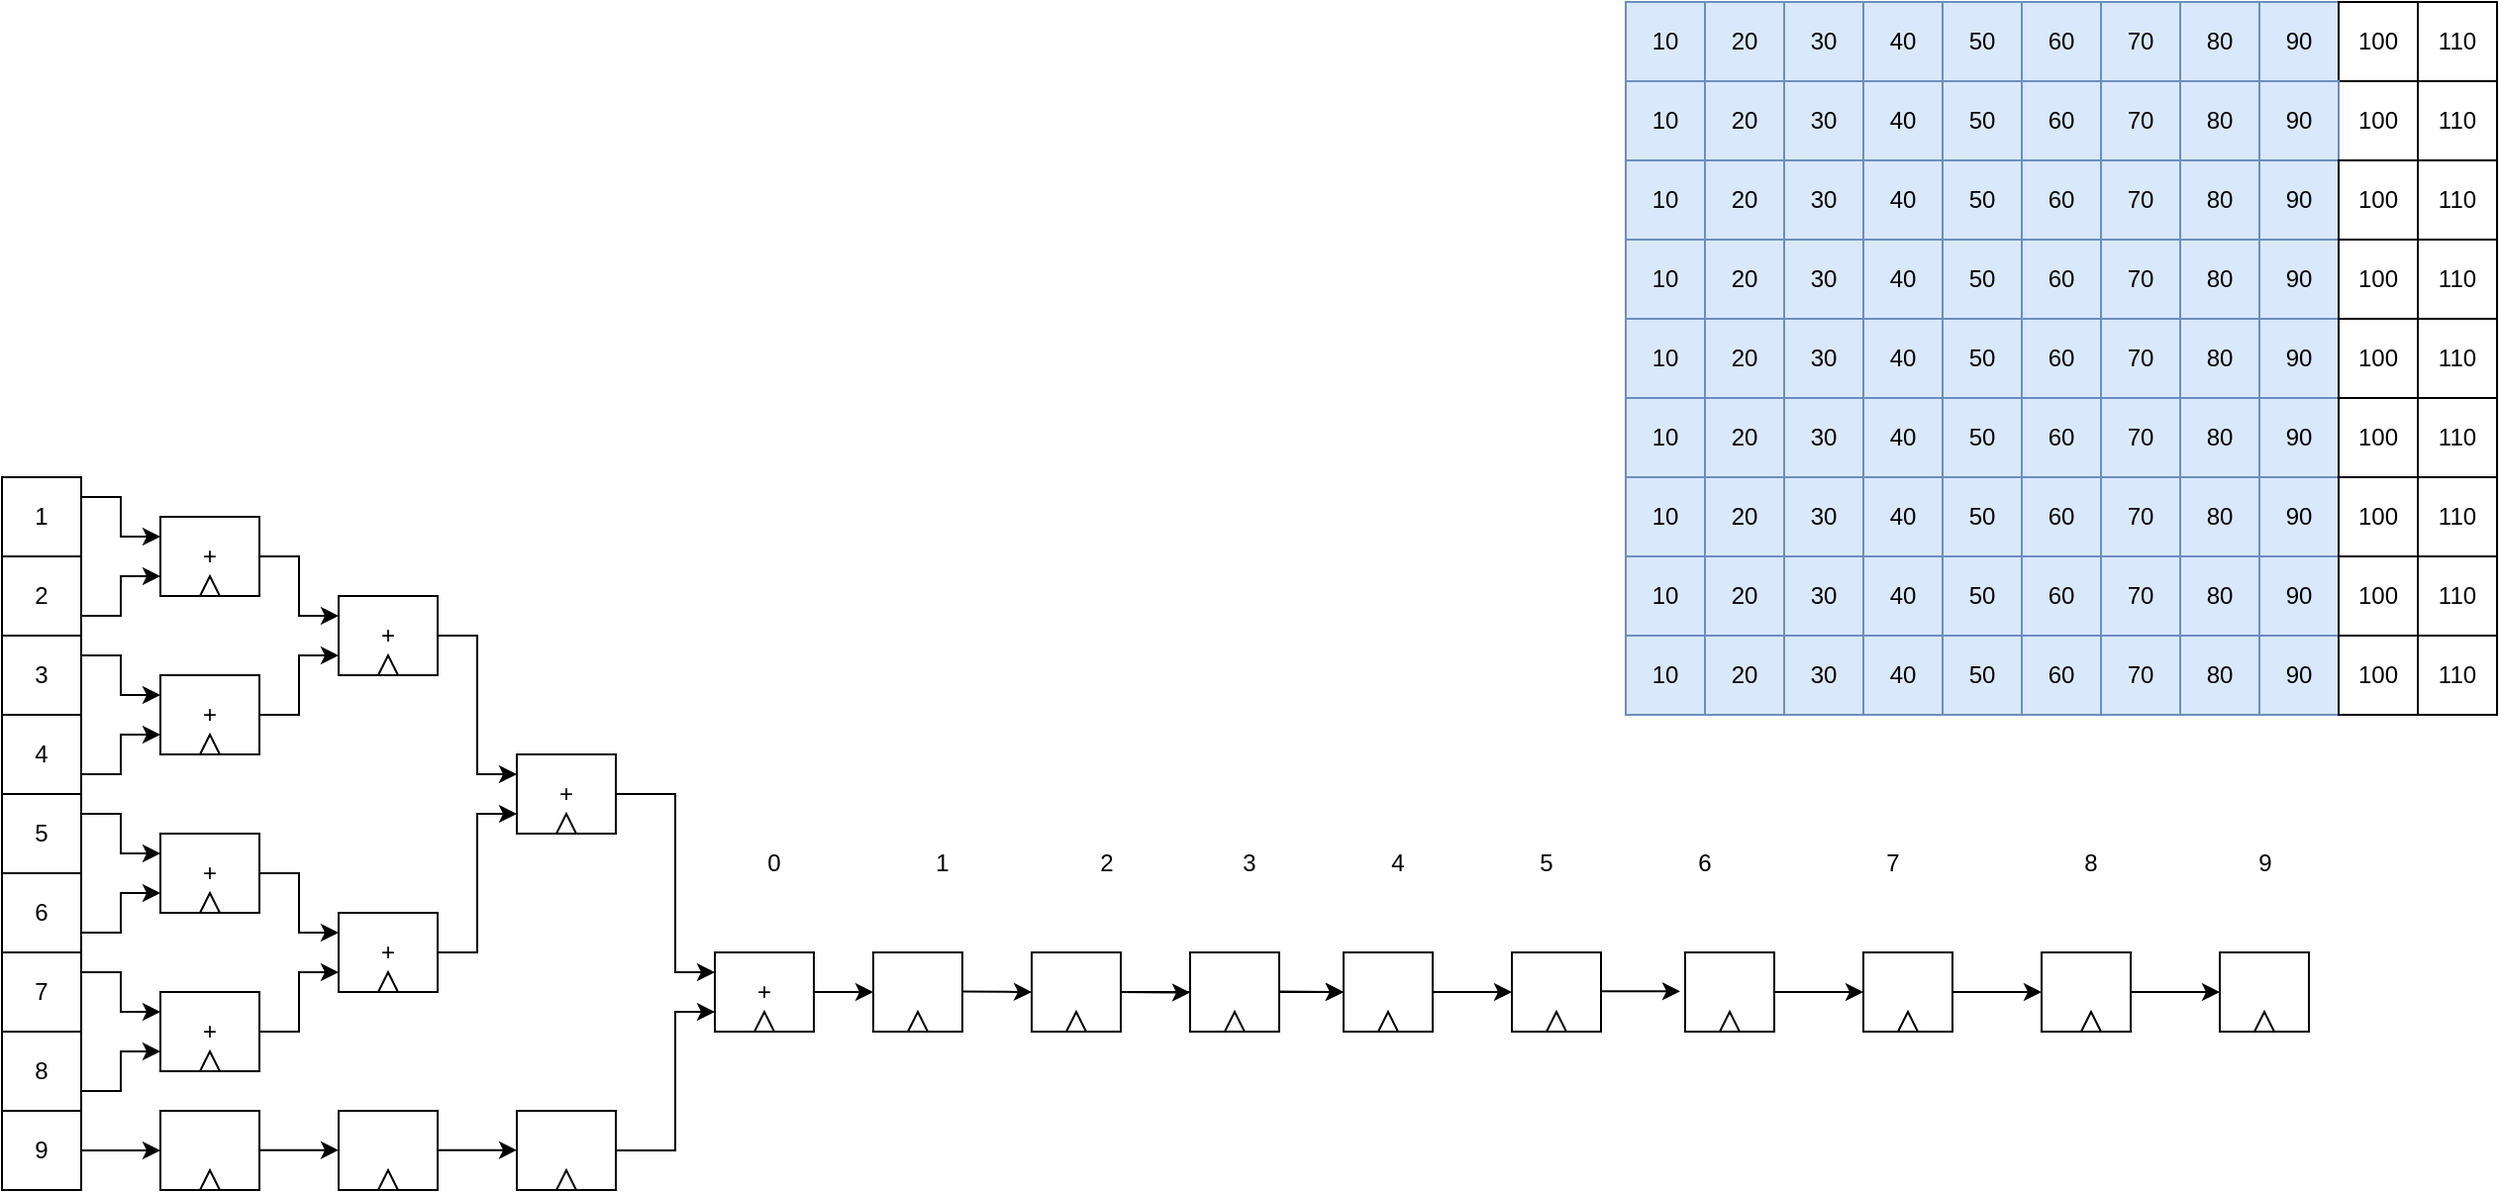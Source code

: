 <mxfile version="25.0.3">
  <diagram id="u_gP0Yi864Foy7NjRsBo" name="Page-1">
    <mxGraphModel dx="2045" dy="-512" grid="1" gridSize="10" guides="1" tooltips="1" connect="1" arrows="1" fold="1" page="1" pageScale="1" pageWidth="850" pageHeight="1100" math="0" shadow="0">
      <root>
        <mxCell id="0" />
        <mxCell id="1" parent="0" />
        <mxCell id="J9iAy3apQVE2GlNHFhud-1" value="1" style="rounded=0;whiteSpace=wrap;html=1;" vertex="1" parent="1">
          <mxGeometry x="-320" y="1400" width="40" height="40" as="geometry" />
        </mxCell>
        <mxCell id="J9iAy3apQVE2GlNHFhud-2" value="2" style="rounded=0;whiteSpace=wrap;html=1;" vertex="1" parent="1">
          <mxGeometry x="-320" y="1440" width="40" height="40" as="geometry" />
        </mxCell>
        <mxCell id="J9iAy3apQVE2GlNHFhud-3" value="3" style="rounded=0;whiteSpace=wrap;html=1;" vertex="1" parent="1">
          <mxGeometry x="-320" y="1480" width="40" height="40" as="geometry" />
        </mxCell>
        <mxCell id="J9iAy3apQVE2GlNHFhud-4" value="4" style="rounded=0;whiteSpace=wrap;html=1;" vertex="1" parent="1">
          <mxGeometry x="-320" y="1520" width="40" height="40" as="geometry" />
        </mxCell>
        <mxCell id="J9iAy3apQVE2GlNHFhud-5" value="5" style="rounded=0;whiteSpace=wrap;html=1;" vertex="1" parent="1">
          <mxGeometry x="-320" y="1560" width="40" height="40" as="geometry" />
        </mxCell>
        <mxCell id="J9iAy3apQVE2GlNHFhud-6" value="6" style="rounded=0;whiteSpace=wrap;html=1;" vertex="1" parent="1">
          <mxGeometry x="-320" y="1600" width="40" height="40" as="geometry" />
        </mxCell>
        <mxCell id="J9iAy3apQVE2GlNHFhud-7" value="7" style="rounded=0;whiteSpace=wrap;html=1;" vertex="1" parent="1">
          <mxGeometry x="-320" y="1640" width="40" height="40" as="geometry" />
        </mxCell>
        <mxCell id="J9iAy3apQVE2GlNHFhud-8" value="8" style="rounded=0;whiteSpace=wrap;html=1;" vertex="1" parent="1">
          <mxGeometry x="-320" y="1680" width="40" height="40" as="geometry" />
        </mxCell>
        <mxCell id="J9iAy3apQVE2GlNHFhud-9" value="9" style="rounded=0;whiteSpace=wrap;html=1;" vertex="1" parent="1">
          <mxGeometry x="-320" y="1720" width="40" height="40" as="geometry" />
        </mxCell>
        <mxCell id="J9iAy3apQVE2GlNHFhud-10" value="" style="endArrow=classic;html=1;rounded=0;entryX=0;entryY=0.25;entryDx=0;entryDy=0;" edge="1" parent="1" target="J9iAy3apQVE2GlNHFhud-12">
          <mxGeometry width="50" height="50" relative="1" as="geometry">
            <mxPoint x="-280" y="1410" as="sourcePoint" />
            <mxPoint x="-115" y="1455" as="targetPoint" />
            <Array as="points">
              <mxPoint x="-260" y="1410" />
              <mxPoint x="-260" y="1430" />
            </Array>
          </mxGeometry>
        </mxCell>
        <mxCell id="J9iAy3apQVE2GlNHFhud-11" value="" style="endArrow=classic;html=1;rounded=0;exitX=1;exitY=0.5;exitDx=0;exitDy=0;entryX=0;entryY=0.75;entryDx=0;entryDy=0;" edge="1" parent="1" target="J9iAy3apQVE2GlNHFhud-12">
          <mxGeometry width="50" height="50" relative="1" as="geometry">
            <mxPoint x="-280" y="1470" as="sourcePoint" />
            <mxPoint x="80" y="1530" as="targetPoint" />
            <Array as="points">
              <mxPoint x="-260" y="1470" />
              <mxPoint x="-260" y="1450" />
            </Array>
          </mxGeometry>
        </mxCell>
        <mxCell id="J9iAy3apQVE2GlNHFhud-12" value="+" style="rounded=0;whiteSpace=wrap;html=1;" vertex="1" parent="1">
          <mxGeometry x="-240" y="1420" width="50" height="40" as="geometry" />
        </mxCell>
        <mxCell id="J9iAy3apQVE2GlNHFhud-13" value="" style="triangle;whiteSpace=wrap;html=1;direction=north;" vertex="1" parent="1">
          <mxGeometry x="-220" y="1450" width="10" height="10" as="geometry" />
        </mxCell>
        <mxCell id="J9iAy3apQVE2GlNHFhud-30" value="" style="endArrow=classic;html=1;rounded=0;entryX=0;entryY=0.25;entryDx=0;entryDy=0;" edge="1" parent="1" target="J9iAy3apQVE2GlNHFhud-32">
          <mxGeometry width="50" height="50" relative="1" as="geometry">
            <mxPoint x="-280" y="1490" as="sourcePoint" />
            <mxPoint x="-115" y="1535" as="targetPoint" />
            <Array as="points">
              <mxPoint x="-260" y="1490" />
              <mxPoint x="-260" y="1510" />
            </Array>
          </mxGeometry>
        </mxCell>
        <mxCell id="J9iAy3apQVE2GlNHFhud-31" value="" style="endArrow=classic;html=1;rounded=0;exitX=1;exitY=0.5;exitDx=0;exitDy=0;entryX=0;entryY=0.75;entryDx=0;entryDy=0;" edge="1" parent="1" target="J9iAy3apQVE2GlNHFhud-32">
          <mxGeometry width="50" height="50" relative="1" as="geometry">
            <mxPoint x="-280" y="1550" as="sourcePoint" />
            <mxPoint x="80" y="1610" as="targetPoint" />
            <Array as="points">
              <mxPoint x="-260" y="1550" />
              <mxPoint x="-260" y="1530" />
            </Array>
          </mxGeometry>
        </mxCell>
        <mxCell id="J9iAy3apQVE2GlNHFhud-32" value="+" style="rounded=0;whiteSpace=wrap;html=1;" vertex="1" parent="1">
          <mxGeometry x="-240" y="1500" width="50" height="40" as="geometry" />
        </mxCell>
        <mxCell id="J9iAy3apQVE2GlNHFhud-33" value="" style="triangle;whiteSpace=wrap;html=1;direction=north;" vertex="1" parent="1">
          <mxGeometry x="-220" y="1530" width="10" height="10" as="geometry" />
        </mxCell>
        <mxCell id="J9iAy3apQVE2GlNHFhud-34" value="" style="endArrow=classic;html=1;rounded=0;entryX=0;entryY=0.25;entryDx=0;entryDy=0;" edge="1" parent="1" target="J9iAy3apQVE2GlNHFhud-36">
          <mxGeometry width="50" height="50" relative="1" as="geometry">
            <mxPoint x="-280" y="1570" as="sourcePoint" />
            <mxPoint x="-115" y="1615" as="targetPoint" />
            <Array as="points">
              <mxPoint x="-260" y="1570" />
              <mxPoint x="-260" y="1590" />
            </Array>
          </mxGeometry>
        </mxCell>
        <mxCell id="J9iAy3apQVE2GlNHFhud-35" value="" style="endArrow=classic;html=1;rounded=0;exitX=1;exitY=0.5;exitDx=0;exitDy=0;entryX=0;entryY=0.75;entryDx=0;entryDy=0;" edge="1" parent="1" target="J9iAy3apQVE2GlNHFhud-36">
          <mxGeometry width="50" height="50" relative="1" as="geometry">
            <mxPoint x="-280" y="1630" as="sourcePoint" />
            <mxPoint x="80" y="1690" as="targetPoint" />
            <Array as="points">
              <mxPoint x="-260" y="1630" />
              <mxPoint x="-260" y="1610" />
            </Array>
          </mxGeometry>
        </mxCell>
        <mxCell id="J9iAy3apQVE2GlNHFhud-36" value="+" style="rounded=0;whiteSpace=wrap;html=1;" vertex="1" parent="1">
          <mxGeometry x="-240" y="1580" width="50" height="40" as="geometry" />
        </mxCell>
        <mxCell id="J9iAy3apQVE2GlNHFhud-37" value="" style="triangle;whiteSpace=wrap;html=1;direction=north;" vertex="1" parent="1">
          <mxGeometry x="-220" y="1610" width="10" height="10" as="geometry" />
        </mxCell>
        <mxCell id="J9iAy3apQVE2GlNHFhud-38" value="" style="endArrow=classic;html=1;rounded=0;entryX=0;entryY=0.25;entryDx=0;entryDy=0;" edge="1" parent="1" target="J9iAy3apQVE2GlNHFhud-40">
          <mxGeometry width="50" height="50" relative="1" as="geometry">
            <mxPoint x="-280" y="1650" as="sourcePoint" />
            <mxPoint x="-115" y="1695" as="targetPoint" />
            <Array as="points">
              <mxPoint x="-260" y="1650" />
              <mxPoint x="-260" y="1670" />
            </Array>
          </mxGeometry>
        </mxCell>
        <mxCell id="J9iAy3apQVE2GlNHFhud-39" value="" style="endArrow=classic;html=1;rounded=0;exitX=1;exitY=0.5;exitDx=0;exitDy=0;entryX=0;entryY=0.75;entryDx=0;entryDy=0;" edge="1" parent="1" target="J9iAy3apQVE2GlNHFhud-40">
          <mxGeometry width="50" height="50" relative="1" as="geometry">
            <mxPoint x="-280" y="1710" as="sourcePoint" />
            <mxPoint x="80" y="1770" as="targetPoint" />
            <Array as="points">
              <mxPoint x="-260" y="1710" />
              <mxPoint x="-260" y="1690" />
            </Array>
          </mxGeometry>
        </mxCell>
        <mxCell id="J9iAy3apQVE2GlNHFhud-42" value="" style="group" vertex="1" connectable="0" parent="1">
          <mxGeometry x="-240" y="1660" width="50" height="40" as="geometry" />
        </mxCell>
        <mxCell id="J9iAy3apQVE2GlNHFhud-40" value="+" style="rounded=0;whiteSpace=wrap;html=1;" vertex="1" parent="J9iAy3apQVE2GlNHFhud-42">
          <mxGeometry width="50" height="40" as="geometry" />
        </mxCell>
        <mxCell id="J9iAy3apQVE2GlNHFhud-41" value="" style="triangle;whiteSpace=wrap;html=1;direction=north;" vertex="1" parent="J9iAy3apQVE2GlNHFhud-42">
          <mxGeometry x="20" y="30" width="10" height="10" as="geometry" />
        </mxCell>
        <mxCell id="J9iAy3apQVE2GlNHFhud-46" value="" style="endArrow=classic;html=1;rounded=0;entryX=0;entryY=0.25;entryDx=0;entryDy=0;" edge="1" parent="1" target="J9iAy3apQVE2GlNHFhud-48">
          <mxGeometry width="50" height="50" relative="1" as="geometry">
            <mxPoint x="-190" y="1440" as="sourcePoint" />
            <mxPoint x="-25" y="1485" as="targetPoint" />
            <Array as="points">
              <mxPoint x="-170" y="1440" />
              <mxPoint x="-170" y="1470" />
            </Array>
          </mxGeometry>
        </mxCell>
        <mxCell id="J9iAy3apQVE2GlNHFhud-47" value="" style="endArrow=classic;html=1;rounded=0;exitX=1;exitY=0.5;exitDx=0;exitDy=0;entryX=0;entryY=0.75;entryDx=0;entryDy=0;" edge="1" parent="1" target="J9iAy3apQVE2GlNHFhud-48">
          <mxGeometry width="50" height="50" relative="1" as="geometry">
            <mxPoint x="-190" y="1520" as="sourcePoint" />
            <mxPoint x="170" y="1560" as="targetPoint" />
            <Array as="points">
              <mxPoint x="-170" y="1520" />
              <mxPoint x="-170" y="1490" />
            </Array>
          </mxGeometry>
        </mxCell>
        <mxCell id="J9iAy3apQVE2GlNHFhud-48" value="+" style="rounded=0;whiteSpace=wrap;html=1;" vertex="1" parent="1">
          <mxGeometry x="-150" y="1460" width="50" height="40" as="geometry" />
        </mxCell>
        <mxCell id="J9iAy3apQVE2GlNHFhud-49" value="" style="triangle;whiteSpace=wrap;html=1;direction=north;" vertex="1" parent="1">
          <mxGeometry x="-130" y="1490" width="10" height="10" as="geometry" />
        </mxCell>
        <mxCell id="J9iAy3apQVE2GlNHFhud-51" value="" style="endArrow=classic;html=1;rounded=0;entryX=0;entryY=0.25;entryDx=0;entryDy=0;" edge="1" parent="1" target="J9iAy3apQVE2GlNHFhud-53">
          <mxGeometry width="50" height="50" relative="1" as="geometry">
            <mxPoint x="-190" y="1600" as="sourcePoint" />
            <mxPoint x="-25" y="1645" as="targetPoint" />
            <Array as="points">
              <mxPoint x="-170" y="1600" />
              <mxPoint x="-170" y="1630" />
            </Array>
          </mxGeometry>
        </mxCell>
        <mxCell id="J9iAy3apQVE2GlNHFhud-52" value="" style="endArrow=classic;html=1;rounded=0;exitX=1;exitY=0.5;exitDx=0;exitDy=0;entryX=0;entryY=0.75;entryDx=0;entryDy=0;" edge="1" parent="1" target="J9iAy3apQVE2GlNHFhud-53">
          <mxGeometry width="50" height="50" relative="1" as="geometry">
            <mxPoint x="-190" y="1680" as="sourcePoint" />
            <mxPoint x="170" y="1720" as="targetPoint" />
            <Array as="points">
              <mxPoint x="-170" y="1680" />
              <mxPoint x="-170" y="1650" />
            </Array>
          </mxGeometry>
        </mxCell>
        <mxCell id="J9iAy3apQVE2GlNHFhud-53" value="+" style="rounded=0;whiteSpace=wrap;html=1;" vertex="1" parent="1">
          <mxGeometry x="-150" y="1620" width="50" height="40" as="geometry" />
        </mxCell>
        <mxCell id="J9iAy3apQVE2GlNHFhud-54" value="" style="triangle;whiteSpace=wrap;html=1;direction=north;" vertex="1" parent="1">
          <mxGeometry x="-130" y="1650" width="10" height="10" as="geometry" />
        </mxCell>
        <mxCell id="J9iAy3apQVE2GlNHFhud-55" value="" style="rounded=0;whiteSpace=wrap;html=1;" vertex="1" parent="1">
          <mxGeometry x="-240" y="1720" width="50" height="40" as="geometry" />
        </mxCell>
        <mxCell id="J9iAy3apQVE2GlNHFhud-56" value="" style="triangle;whiteSpace=wrap;html=1;direction=north;" vertex="1" parent="1">
          <mxGeometry x="-220" y="1750" width="10" height="10" as="geometry" />
        </mxCell>
        <mxCell id="J9iAy3apQVE2GlNHFhud-58" value="" style="rounded=0;whiteSpace=wrap;html=1;" vertex="1" parent="1">
          <mxGeometry x="-150" y="1720" width="50" height="40" as="geometry" />
        </mxCell>
        <mxCell id="J9iAy3apQVE2GlNHFhud-59" value="" style="triangle;whiteSpace=wrap;html=1;direction=north;" vertex="1" parent="1">
          <mxGeometry x="-130" y="1750" width="10" height="10" as="geometry" />
        </mxCell>
        <mxCell id="J9iAy3apQVE2GlNHFhud-60" value="" style="endArrow=classic;html=1;rounded=0;exitX=1;exitY=0.5;exitDx=0;exitDy=0;entryX=0;entryY=0.5;entryDx=0;entryDy=0;" edge="1" parent="1" source="J9iAy3apQVE2GlNHFhud-9" target="J9iAy3apQVE2GlNHFhud-55">
          <mxGeometry width="50" height="50" relative="1" as="geometry">
            <mxPoint x="-210" y="1730" as="sourcePoint" />
            <mxPoint x="-160" y="1680" as="targetPoint" />
          </mxGeometry>
        </mxCell>
        <mxCell id="J9iAy3apQVE2GlNHFhud-61" value="" style="endArrow=classic;html=1;rounded=0;exitX=1;exitY=0.5;exitDx=0;exitDy=0;entryX=0;entryY=0.5;entryDx=0;entryDy=0;" edge="1" parent="1">
          <mxGeometry width="50" height="50" relative="1" as="geometry">
            <mxPoint x="-190" y="1739.83" as="sourcePoint" />
            <mxPoint x="-150" y="1739.83" as="targetPoint" />
          </mxGeometry>
        </mxCell>
        <mxCell id="J9iAy3apQVE2GlNHFhud-62" value="+" style="rounded=0;whiteSpace=wrap;html=1;" vertex="1" parent="1">
          <mxGeometry x="-60" y="1540" width="50" height="40" as="geometry" />
        </mxCell>
        <mxCell id="J9iAy3apQVE2GlNHFhud-63" value="" style="triangle;whiteSpace=wrap;html=1;direction=north;" vertex="1" parent="1">
          <mxGeometry x="-40" y="1570" width="10" height="10" as="geometry" />
        </mxCell>
        <mxCell id="J9iAy3apQVE2GlNHFhud-64" value="" style="endArrow=classic;html=1;rounded=0;exitX=1;exitY=0.5;exitDx=0;exitDy=0;entryX=0;entryY=0.25;entryDx=0;entryDy=0;" edge="1" parent="1" source="J9iAy3apQVE2GlNHFhud-48" target="J9iAy3apQVE2GlNHFhud-62">
          <mxGeometry width="50" height="50" relative="1" as="geometry">
            <mxPoint x="-170" y="1600" as="sourcePoint" />
            <mxPoint x="-120" y="1550" as="targetPoint" />
            <Array as="points">
              <mxPoint x="-80" y="1480" />
              <mxPoint x="-80" y="1550" />
            </Array>
          </mxGeometry>
        </mxCell>
        <mxCell id="J9iAy3apQVE2GlNHFhud-65" value="" style="endArrow=classic;html=1;rounded=0;entryX=0;entryY=0.75;entryDx=0;entryDy=0;exitX=1;exitY=0.5;exitDx=0;exitDy=0;" edge="1" parent="1" source="J9iAy3apQVE2GlNHFhud-53" target="J9iAy3apQVE2GlNHFhud-62">
          <mxGeometry width="50" height="50" relative="1" as="geometry">
            <mxPoint x="-170" y="1600" as="sourcePoint" />
            <mxPoint x="-120" y="1550" as="targetPoint" />
            <Array as="points">
              <mxPoint x="-80" y="1640" />
              <mxPoint x="-80" y="1570" />
            </Array>
          </mxGeometry>
        </mxCell>
        <mxCell id="J9iAy3apQVE2GlNHFhud-66" value="" style="rounded=0;whiteSpace=wrap;html=1;" vertex="1" parent="1">
          <mxGeometry x="-60" y="1720" width="50" height="40" as="geometry" />
        </mxCell>
        <mxCell id="J9iAy3apQVE2GlNHFhud-67" value="" style="triangle;whiteSpace=wrap;html=1;direction=north;" vertex="1" parent="1">
          <mxGeometry x="-40" y="1750" width="10" height="10" as="geometry" />
        </mxCell>
        <mxCell id="J9iAy3apQVE2GlNHFhud-68" value="" style="endArrow=classic;html=1;rounded=0;exitX=1;exitY=0.5;exitDx=0;exitDy=0;entryX=0;entryY=0.5;entryDx=0;entryDy=0;" edge="1" parent="1">
          <mxGeometry width="50" height="50" relative="1" as="geometry">
            <mxPoint x="-100" y="1739.83" as="sourcePoint" />
            <mxPoint x="-60" y="1739.83" as="targetPoint" />
          </mxGeometry>
        </mxCell>
        <mxCell id="J9iAy3apQVE2GlNHFhud-69" value="+" style="rounded=0;whiteSpace=wrap;html=1;" vertex="1" parent="1">
          <mxGeometry x="40" y="1640" width="50" height="40" as="geometry" />
        </mxCell>
        <mxCell id="J9iAy3apQVE2GlNHFhud-70" value="" style="triangle;whiteSpace=wrap;html=1;direction=north;" vertex="1" parent="1">
          <mxGeometry x="60" y="1670" width="10" height="10" as="geometry" />
        </mxCell>
        <mxCell id="J9iAy3apQVE2GlNHFhud-71" value="" style="endArrow=classic;html=1;rounded=0;exitX=1;exitY=0.5;exitDx=0;exitDy=0;entryX=0;entryY=0.25;entryDx=0;entryDy=0;" edge="1" parent="1" source="J9iAy3apQVE2GlNHFhud-62" target="J9iAy3apQVE2GlNHFhud-69">
          <mxGeometry width="50" height="50" relative="1" as="geometry">
            <mxPoint x="50" y="1630" as="sourcePoint" />
            <mxPoint x="100" y="1580" as="targetPoint" />
            <Array as="points">
              <mxPoint y="1560" />
              <mxPoint x="20" y="1560" />
              <mxPoint x="20" y="1650" />
            </Array>
          </mxGeometry>
        </mxCell>
        <mxCell id="J9iAy3apQVE2GlNHFhud-72" value="" style="endArrow=classic;html=1;rounded=0;exitX=1;exitY=0.5;exitDx=0;exitDy=0;entryX=0;entryY=0.75;entryDx=0;entryDy=0;" edge="1" parent="1" source="J9iAy3apQVE2GlNHFhud-66" target="J9iAy3apQVE2GlNHFhud-69">
          <mxGeometry width="50" height="50" relative="1" as="geometry">
            <mxPoint x="50" y="1740" as="sourcePoint" />
            <mxPoint x="100" y="1690" as="targetPoint" />
            <Array as="points">
              <mxPoint x="20" y="1740" />
              <mxPoint x="20" y="1670" />
            </Array>
          </mxGeometry>
        </mxCell>
        <mxCell id="J9iAy3apQVE2GlNHFhud-73" value="" style="rounded=0;whiteSpace=wrap;html=1;" vertex="1" parent="1">
          <mxGeometry x="120" y="1640" width="45" height="40" as="geometry" />
        </mxCell>
        <mxCell id="J9iAy3apQVE2GlNHFhud-74" value="" style="triangle;whiteSpace=wrap;html=1;direction=north;" vertex="1" parent="1">
          <mxGeometry x="137.5" y="1670" width="10" height="10" as="geometry" />
        </mxCell>
        <mxCell id="J9iAy3apQVE2GlNHFhud-75" value="" style="edgeStyle=orthogonalEdgeStyle;rounded=0;orthogonalLoop=1;jettySize=auto;html=1;" edge="1" parent="1" source="J9iAy3apQVE2GlNHFhud-76" target="J9iAy3apQVE2GlNHFhud-82">
          <mxGeometry relative="1" as="geometry" />
        </mxCell>
        <mxCell id="J9iAy3apQVE2GlNHFhud-76" value="" style="rounded=0;whiteSpace=wrap;html=1;" vertex="1" parent="1">
          <mxGeometry x="200" y="1640" width="45" height="40" as="geometry" />
        </mxCell>
        <mxCell id="J9iAy3apQVE2GlNHFhud-77" value="" style="triangle;whiteSpace=wrap;html=1;direction=north;" vertex="1" parent="1">
          <mxGeometry x="217.5" y="1670" width="10" height="10" as="geometry" />
        </mxCell>
        <mxCell id="J9iAy3apQVE2GlNHFhud-78" value="" style="rounded=0;whiteSpace=wrap;html=1;" vertex="1" parent="1">
          <mxGeometry x="280" y="1640" width="45" height="40" as="geometry" />
        </mxCell>
        <mxCell id="J9iAy3apQVE2GlNHFhud-79" value="" style="triangle;whiteSpace=wrap;html=1;direction=north;" vertex="1" parent="1">
          <mxGeometry x="297.5" y="1670" width="10" height="10" as="geometry" />
        </mxCell>
        <mxCell id="J9iAy3apQVE2GlNHFhud-80" value="" style="endArrow=classic;html=1;rounded=0;exitX=1;exitY=0.5;exitDx=0;exitDy=0;entryX=0;entryY=0.5;entryDx=0;entryDy=0;" edge="1" parent="1" target="J9iAy3apQVE2GlNHFhud-76">
          <mxGeometry width="50" height="50" relative="1" as="geometry">
            <mxPoint x="165" y="1659.71" as="sourcePoint" />
            <mxPoint x="195" y="1659.71" as="targetPoint" />
          </mxGeometry>
        </mxCell>
        <mxCell id="J9iAy3apQVE2GlNHFhud-81" value="" style="endArrow=classic;html=1;rounded=0;exitX=1;exitY=0.5;exitDx=0;exitDy=0;entryX=0;entryY=0.5;entryDx=0;entryDy=0;" edge="1" parent="1">
          <mxGeometry width="50" height="50" relative="1" as="geometry">
            <mxPoint x="245" y="1660" as="sourcePoint" />
            <mxPoint x="280" y="1660.29" as="targetPoint" />
          </mxGeometry>
        </mxCell>
        <mxCell id="J9iAy3apQVE2GlNHFhud-82" value="" style="rounded=0;whiteSpace=wrap;html=1;" vertex="1" parent="1">
          <mxGeometry x="357.5" y="1640" width="45" height="40" as="geometry" />
        </mxCell>
        <mxCell id="J9iAy3apQVE2GlNHFhud-83" value="" style="triangle;whiteSpace=wrap;html=1;direction=north;" vertex="1" parent="1">
          <mxGeometry x="375" y="1670" width="10" height="10" as="geometry" />
        </mxCell>
        <mxCell id="J9iAy3apQVE2GlNHFhud-84" value="" style="endArrow=classic;html=1;rounded=0;exitX=1;exitY=0.5;exitDx=0;exitDy=0;entryX=0;entryY=0.5;entryDx=0;entryDy=0;" edge="1" parent="1" target="J9iAy3apQVE2GlNHFhud-82">
          <mxGeometry width="50" height="50" relative="1" as="geometry">
            <mxPoint x="325" y="1659.71" as="sourcePoint" />
            <mxPoint x="360" y="1660" as="targetPoint" />
          </mxGeometry>
        </mxCell>
        <mxCell id="J9iAy3apQVE2GlNHFhud-85" value="" style="rounded=0;whiteSpace=wrap;html=1;" vertex="1" parent="1">
          <mxGeometry x="442.5" y="1640" width="45" height="40" as="geometry" />
        </mxCell>
        <mxCell id="J9iAy3apQVE2GlNHFhud-86" value="" style="triangle;whiteSpace=wrap;html=1;direction=north;" vertex="1" parent="1">
          <mxGeometry x="460" y="1670" width="10" height="10" as="geometry" />
        </mxCell>
        <mxCell id="J9iAy3apQVE2GlNHFhud-87" value="" style="endArrow=classic;html=1;rounded=0;exitX=1;exitY=0.5;exitDx=0;exitDy=0;entryX=0;entryY=0.5;entryDx=0;entryDy=0;" edge="1" parent="1" source="J9iAy3apQVE2GlNHFhud-82" target="J9iAy3apQVE2GlNHFhud-85">
          <mxGeometry width="50" height="50" relative="1" as="geometry">
            <mxPoint x="400" y="1660" as="sourcePoint" />
            <mxPoint x="440" y="1660" as="targetPoint" />
          </mxGeometry>
        </mxCell>
        <mxCell id="J9iAy3apQVE2GlNHFhud-88" value="" style="endArrow=classic;html=1;rounded=0;exitX=1;exitY=0.5;exitDx=0;exitDy=0;entryX=0;entryY=0.5;entryDx=0;entryDy=0;" edge="1" parent="1" source="J9iAy3apQVE2GlNHFhud-69" target="J9iAy3apQVE2GlNHFhud-73">
          <mxGeometry width="50" height="50" relative="1" as="geometry">
            <mxPoint x="70" y="1540" as="sourcePoint" />
            <mxPoint x="120" y="1490" as="targetPoint" />
          </mxGeometry>
        </mxCell>
        <mxCell id="J9iAy3apQVE2GlNHFhud-95" value="" style="rounded=0;whiteSpace=wrap;html=1;" vertex="1" parent="1">
          <mxGeometry x="710" y="1640" width="45" height="40" as="geometry" />
        </mxCell>
        <mxCell id="J9iAy3apQVE2GlNHFhud-96" value="" style="triangle;whiteSpace=wrap;html=1;direction=north;" vertex="1" parent="1">
          <mxGeometry x="730" y="1670" width="10" height="10" as="geometry" />
        </mxCell>
        <mxCell id="J9iAy3apQVE2GlNHFhud-97" value="" style="rounded=0;whiteSpace=wrap;html=1;" vertex="1" parent="1">
          <mxGeometry x="800" y="1640" width="45" height="40" as="geometry" />
        </mxCell>
        <mxCell id="J9iAy3apQVE2GlNHFhud-98" value="" style="triangle;whiteSpace=wrap;html=1;direction=north;" vertex="1" parent="1">
          <mxGeometry x="817.5" y="1670" width="10" height="10" as="geometry" />
        </mxCell>
        <mxCell id="J9iAy3apQVE2GlNHFhud-100" value="" style="endArrow=classic;html=1;rounded=0;exitX=1;exitY=0.5;exitDx=0;exitDy=0;entryX=0;entryY=0.5;entryDx=0;entryDy=0;" edge="1" parent="1">
          <mxGeometry width="50" height="50" relative="1" as="geometry">
            <mxPoint x="487.5" y="1659.66" as="sourcePoint" />
            <mxPoint x="527.5" y="1659.66" as="targetPoint" />
          </mxGeometry>
        </mxCell>
        <mxCell id="J9iAy3apQVE2GlNHFhud-101" value="" style="group" vertex="1" connectable="0" parent="1">
          <mxGeometry x="530" y="1640" width="45" height="40" as="geometry" />
        </mxCell>
        <mxCell id="J9iAy3apQVE2GlNHFhud-91" value="" style="rounded=0;whiteSpace=wrap;html=1;" vertex="1" parent="J9iAy3apQVE2GlNHFhud-101">
          <mxGeometry width="45" height="40" as="geometry" />
        </mxCell>
        <mxCell id="J9iAy3apQVE2GlNHFhud-92" value="" style="triangle;whiteSpace=wrap;html=1;direction=north;" vertex="1" parent="J9iAy3apQVE2GlNHFhud-101">
          <mxGeometry x="17.5" y="30" width="10" height="10" as="geometry" />
        </mxCell>
        <mxCell id="J9iAy3apQVE2GlNHFhud-102" value="" style="group" vertex="1" connectable="0" parent="1">
          <mxGeometry x="620" y="1640" width="45" height="40" as="geometry" />
        </mxCell>
        <mxCell id="J9iAy3apQVE2GlNHFhud-93" value="" style="rounded=0;whiteSpace=wrap;html=1;" vertex="1" parent="J9iAy3apQVE2GlNHFhud-102">
          <mxGeometry width="45" height="40" as="geometry" />
        </mxCell>
        <mxCell id="J9iAy3apQVE2GlNHFhud-94" value="" style="triangle;whiteSpace=wrap;html=1;direction=north;" vertex="1" parent="J9iAy3apQVE2GlNHFhud-102">
          <mxGeometry x="17.5" y="30" width="10" height="10" as="geometry" />
        </mxCell>
        <mxCell id="J9iAy3apQVE2GlNHFhud-104" value="" style="endArrow=classic;html=1;rounded=0;exitX=1;exitY=0.5;exitDx=0;exitDy=0;entryX=0;entryY=0.5;entryDx=0;entryDy=0;" edge="1" parent="1" target="J9iAy3apQVE2GlNHFhud-93">
          <mxGeometry width="50" height="50" relative="1" as="geometry">
            <mxPoint x="575" y="1660" as="sourcePoint" />
            <mxPoint x="615" y="1660" as="targetPoint" />
          </mxGeometry>
        </mxCell>
        <mxCell id="J9iAy3apQVE2GlNHFhud-105" value="" style="endArrow=classic;html=1;rounded=0;exitX=1;exitY=0.5;exitDx=0;exitDy=0;entryX=0;entryY=0.5;entryDx=0;entryDy=0;" edge="1" parent="1">
          <mxGeometry width="50" height="50" relative="1" as="geometry">
            <mxPoint x="665" y="1660" as="sourcePoint" />
            <mxPoint x="710" y="1660" as="targetPoint" />
          </mxGeometry>
        </mxCell>
        <mxCell id="J9iAy3apQVE2GlNHFhud-106" value="" style="endArrow=classic;html=1;rounded=0;exitX=1;exitY=0.5;exitDx=0;exitDy=0;entryX=0;entryY=0.5;entryDx=0;entryDy=0;" edge="1" parent="1">
          <mxGeometry width="50" height="50" relative="1" as="geometry">
            <mxPoint x="755" y="1660" as="sourcePoint" />
            <mxPoint x="800" y="1660" as="targetPoint" />
          </mxGeometry>
        </mxCell>
        <mxCell id="J9iAy3apQVE2GlNHFhud-107" value="0" style="text;html=1;align=center;verticalAlign=middle;whiteSpace=wrap;rounded=0;" vertex="1" parent="1">
          <mxGeometry x="40" y="1580" width="60" height="30" as="geometry" />
        </mxCell>
        <mxCell id="J9iAy3apQVE2GlNHFhud-108" value="1" style="text;html=1;align=center;verticalAlign=middle;whiteSpace=wrap;rounded=0;" vertex="1" parent="1">
          <mxGeometry x="125" y="1580" width="60" height="30" as="geometry" />
        </mxCell>
        <mxCell id="J9iAy3apQVE2GlNHFhud-109" value="2" style="text;html=1;align=center;verticalAlign=middle;whiteSpace=wrap;rounded=0;" vertex="1" parent="1">
          <mxGeometry x="207.5" y="1580" width="60" height="30" as="geometry" />
        </mxCell>
        <mxCell id="J9iAy3apQVE2GlNHFhud-110" value="3" style="text;html=1;align=center;verticalAlign=middle;whiteSpace=wrap;rounded=0;" vertex="1" parent="1">
          <mxGeometry x="280" y="1580" width="60" height="30" as="geometry" />
        </mxCell>
        <mxCell id="J9iAy3apQVE2GlNHFhud-111" value="4" style="text;html=1;align=center;verticalAlign=middle;whiteSpace=wrap;rounded=0;" vertex="1" parent="1">
          <mxGeometry x="355" y="1580" width="60" height="30" as="geometry" />
        </mxCell>
        <mxCell id="J9iAy3apQVE2GlNHFhud-112" value="5" style="text;html=1;align=center;verticalAlign=middle;whiteSpace=wrap;rounded=0;" vertex="1" parent="1">
          <mxGeometry x="430" y="1580" width="60" height="30" as="geometry" />
        </mxCell>
        <mxCell id="J9iAy3apQVE2GlNHFhud-113" value="6" style="text;html=1;align=center;verticalAlign=middle;whiteSpace=wrap;rounded=0;" vertex="1" parent="1">
          <mxGeometry x="510" y="1580" width="60" height="30" as="geometry" />
        </mxCell>
        <mxCell id="J9iAy3apQVE2GlNHFhud-114" value="7" style="text;html=1;align=center;verticalAlign=middle;whiteSpace=wrap;rounded=0;" vertex="1" parent="1">
          <mxGeometry x="605" y="1580" width="60" height="30" as="geometry" />
        </mxCell>
        <mxCell id="J9iAy3apQVE2GlNHFhud-115" value="8" style="text;html=1;align=center;verticalAlign=middle;whiteSpace=wrap;rounded=0;" vertex="1" parent="1">
          <mxGeometry x="705" y="1580" width="60" height="30" as="geometry" />
        </mxCell>
        <mxCell id="J9iAy3apQVE2GlNHFhud-116" value="9" style="text;html=1;align=center;verticalAlign=middle;whiteSpace=wrap;rounded=0;" vertex="1" parent="1">
          <mxGeometry x="792.5" y="1580" width="60" height="30" as="geometry" />
        </mxCell>
        <mxCell id="J9iAy3apQVE2GlNHFhud-117" value="10" style="rounded=0;whiteSpace=wrap;html=1;fillColor=#dae8fc;strokeColor=#6c8ebf;" vertex="1" parent="1">
          <mxGeometry x="500" y="1160" width="40" height="40" as="geometry" />
        </mxCell>
        <mxCell id="J9iAy3apQVE2GlNHFhud-118" value="20" style="rounded=0;whiteSpace=wrap;html=1;fillColor=#dae8fc;strokeColor=#6c8ebf;" vertex="1" parent="1">
          <mxGeometry x="540" y="1160" width="40" height="40" as="geometry" />
        </mxCell>
        <mxCell id="J9iAy3apQVE2GlNHFhud-119" value="30&lt;span style=&quot;color: rgba(0, 0, 0, 0); font-family: monospace; font-size: 0px; text-align: start; text-wrap-mode: nowrap;&quot;&gt;%3CmxGraphModel%3E%3Croot%3E%3CmxCell%20id%3D%220%22%2F%3E%3CmxCell%20id%3D%221%22%20parent%3D%220%22%2F%3E%3CmxCell%20id%3D%222%22%20value%3D%2225%22%20style%3D%22rounded%3D0%3BwhiteSpace%3Dwrap%3Bhtml%3D1%3B%22%20vertex%3D%221%22%20parent%3D%221%22%3E%3CmxGeometry%20x%3D%22660%22%20y%3D%221360%22%20width%3D%2240%22%20height%3D%2240%22%20as%3D%22geometry%22%2F%3E%3C%2FmxCell%3E%3CmxCell%20id%3D%223%22%20value%3D%2224%22%20style%3D%22rounded%3D0%3BwhiteSpace%3Dwrap%3Bhtml%3D1%3B%22%20vertex%3D%221%22%20parent%3D%221%22%3E%3CmxGeometry%20x%3D%22620%22%20y%3D%221360%22%20width%3D%2240%22%20height%3D%2240%22%20as%3D%22geometry%22%2F%3E%3C%2FmxCell%3E%3CmxCell%20id%3D%224%22%20value%3D%2223%22%20style%3D%22rounded%3D0%3BwhiteSpace%3Dwrap%3Bhtml%3D1%3B%22%20vertex%3D%221%22%20parent%3D%221%22%3E%3CmxGeometry%20x%3D%22580%22%20y%3D%221360%22%20width%3D%2240%22%20height%3D%2240%22%20as%3D%22geometry%22%2F%3E%3C%2FmxCell%3E%3CmxCell%20id%3D%225%22%20value%3D%2222%22%20style%3D%22rounded%3D0%3BwhiteSpace%3Dwrap%3Bhtml%3D1%3B%22%20vertex%3D%221%22%20parent%3D%221%22%3E%3CmxGeometry%20x%3D%22540%22%20y%3D%221360%22%20width%3D%2240%22%20height%3D%2240%22%20as%3D%22geometry%22%2F%3E%3C%2FmxCell%3E%3CmxCell%20id%3D%226%22%20value%3D%2210%22%20style%3D%22rounded%3D0%3BwhiteSpace%3Dwrap%3Bhtml%3D1%3B%22%20vertex%3D%221%22%20parent%3D%221%22%3E%3CmxGeometry%20x%3D%22500%22%20y%3D%221360%22%20width%3D%2240%22%20height%3D%2240%22%20as%3D%22geometry%22%2F%3E%3C%2FmxCell%3E%3CmxCell%20id%3D%227%22%20value%3D%2225%22%20style%3D%22rounded%3D0%3BwhiteSpace%3Dwrap%3Bhtml%3D1%3B%22%20vertex%3D%221%22%20parent%3D%221%22%3E%3CmxGeometry%20x%3D%22700%22%20y%3D%221360%22%20width%3D%2240%22%20height%3D%2240%22%20as%3D%22geometry%22%2F%3E%3C%2FmxCell%3E%3CmxCell%20id%3D%228%22%20value%3D%2225%22%20style%3D%22rounded%3D0%3BwhiteSpace%3Dwrap%3Bhtml%3D1%3B%22%20vertex%3D%221%22%20parent%3D%221%22%3E%3CmxGeometry%20x%3D%22740%22%20y%3D%221360%22%20width%3D%2240%22%20height%3D%2240%22%20as%3D%22geometry%22%2F%3E%3C%2FmxCell%3E%3CmxCell%20id%3D%229%22%20value%3D%2225%22%20style%3D%22rounded%3D0%3BwhiteSpace%3Dwrap%3Bhtml%3D1%3B%22%20vertex%3D%221%22%20parent%3D%221%22%3E%3CmxGeometry%20x%3D%22660%22%20y%3D%221400%22%20width%3D%2240%22%20height%3D%2240%22%20as%3D%22geometry%22%2F%3E%3C%2FmxCell%3E%3CmxCell%20id%3D%2210%22%20value%3D%2224%22%20style%3D%22rounded%3D0%3BwhiteSpace%3Dwrap%3Bhtml%3D1%3B%22%20vertex%3D%221%22%20parent%3D%221%22%3E%3CmxGeometry%20x%3D%22620%22%20y%3D%221400%22%20width%3D%2240%22%20height%3D%2240%22%20as%3D%22geometry%22%2F%3E%3C%2FmxCell%3E%3CmxCell%20id%3D%2211%22%20value%3D%2223%22%20style%3D%22rounded%3D0%3BwhiteSpace%3Dwrap%3Bhtml%3D1%3B%22%20vertex%3D%221%22%20parent%3D%221%22%3E%3CmxGeometry%20x%3D%22580%22%20y%3D%221400%22%20width%3D%2240%22%20height%3D%2240%22%20as%3D%22geometry%22%2F%3E%3C%2FmxCell%3E%3CmxCell%20id%3D%2212%22%20value%3D%2222%22%20style%3D%22rounded%3D0%3BwhiteSpace%3Dwrap%3Bhtml%3D1%3B%22%20vertex%3D%221%22%20parent%3D%221%22%3E%3CmxGeometry%20x%3D%22540%22%20y%3D%221400%22%20width%3D%2240%22%20height%3D%2240%22%20as%3D%22geometry%22%2F%3E%3C%2FmxCell%3E%3CmxCell%20id%3D%2213%22%20value%3D%2210%22%20style%3D%22rounded%3D0%3BwhiteSpace%3Dwrap%3Bhtml%3D1%3B%22%20vertex%3D%221%22%20parent%3D%221%22%3E%3CmxGeometry%20x%3D%22500%22%20y%3D%221400%22%20width%3D%2240%22%20height%3D%2240%22%20as%3D%22geometry%22%2F%3E%3C%2FmxCell%3E%3CmxCell%20id%3D%2214%22%20value%3D%2225%22%20style%3D%22rounded%3D0%3BwhiteSpace%3Dwrap%3Bhtml%3D1%3B%22%20vertex%3D%221%22%20parent%3D%221%22%3E%3CmxGeometry%20x%3D%22700%22%20y%3D%221400%22%20width%3D%2240%22%20height%3D%2240%22%20as%3D%22geometry%22%2F%3E%3C%2FmxCell%3E%3CmxCell%20id%3D%2215%22%20value%3D%2225%22%20style%3D%22rounded%3D0%3BwhiteSpace%3Dwrap%3Bhtml%3D1%3B%22%20vertex%3D%221%22%20parent%3D%221%22%3E%3CmxGeometry%20x%3D%22740%22%20y%3D%221400%22%20width%3D%2240%22%20height%3D%2240%22%20as%3D%22geometry%22%2F%3E%3C%2FmxCell%3E%3C%2Froot%3E%3C%2FmxGraphModel%3E&lt;/span&gt;" style="rounded=0;whiteSpace=wrap;html=1;fillColor=#dae8fc;strokeColor=#6c8ebf;" vertex="1" parent="1">
          <mxGeometry x="580" y="1160" width="40" height="40" as="geometry" />
        </mxCell>
        <mxCell id="J9iAy3apQVE2GlNHFhud-120" value="40" style="rounded=0;whiteSpace=wrap;html=1;fillColor=#dae8fc;strokeColor=#6c8ebf;" vertex="1" parent="1">
          <mxGeometry x="620" y="1160" width="40" height="40" as="geometry" />
        </mxCell>
        <mxCell id="J9iAy3apQVE2GlNHFhud-121" value="50" style="rounded=0;whiteSpace=wrap;html=1;fillColor=#dae8fc;strokeColor=#6c8ebf;" vertex="1" parent="1">
          <mxGeometry x="660" y="1160" width="40" height="40" as="geometry" />
        </mxCell>
        <mxCell id="J9iAy3apQVE2GlNHFhud-122" value="10" style="rounded=0;whiteSpace=wrap;html=1;fillColor=#dae8fc;strokeColor=#6c8ebf;" vertex="1" parent="1">
          <mxGeometry x="660" y="1200" width="40" height="40" as="geometry" />
        </mxCell>
        <mxCell id="J9iAy3apQVE2GlNHFhud-123" value="9" style="rounded=0;whiteSpace=wrap;html=1;fillColor=#dae8fc;strokeColor=#6c8ebf;" vertex="1" parent="1">
          <mxGeometry x="620" y="1200" width="40" height="40" as="geometry" />
        </mxCell>
        <mxCell id="J9iAy3apQVE2GlNHFhud-124" value="8" style="rounded=0;whiteSpace=wrap;html=1;fillColor=#dae8fc;strokeColor=#6c8ebf;" vertex="1" parent="1">
          <mxGeometry x="580" y="1200" width="40" height="40" as="geometry" />
        </mxCell>
        <mxCell id="J9iAy3apQVE2GlNHFhud-125" value="20" style="rounded=0;whiteSpace=wrap;html=1;fillColor=#dae8fc;strokeColor=#6c8ebf;" vertex="1" parent="1">
          <mxGeometry x="540" y="1200" width="40" height="40" as="geometry" />
        </mxCell>
        <mxCell id="J9iAy3apQVE2GlNHFhud-126" value="10" style="rounded=0;whiteSpace=wrap;html=1;fillColor=#dae8fc;strokeColor=#6c8ebf;" vertex="1" parent="1">
          <mxGeometry x="500" y="1200" width="40" height="40" as="geometry" />
        </mxCell>
        <mxCell id="J9iAy3apQVE2GlNHFhud-127" value="15" style="rounded=0;whiteSpace=wrap;html=1;fillColor=#dae8fc;strokeColor=#6c8ebf;" vertex="1" parent="1">
          <mxGeometry x="660" y="1240" width="40" height="40" as="geometry" />
        </mxCell>
        <mxCell id="J9iAy3apQVE2GlNHFhud-128" value="14" style="rounded=0;whiteSpace=wrap;html=1;fillColor=#dae8fc;strokeColor=#6c8ebf;" vertex="1" parent="1">
          <mxGeometry x="620" y="1240" width="40" height="40" as="geometry" />
        </mxCell>
        <mxCell id="J9iAy3apQVE2GlNHFhud-129" value="13" style="rounded=0;whiteSpace=wrap;html=1;fillColor=#dae8fc;strokeColor=#6c8ebf;" vertex="1" parent="1">
          <mxGeometry x="580" y="1240" width="40" height="40" as="geometry" />
        </mxCell>
        <mxCell id="J9iAy3apQVE2GlNHFhud-130" value="20" style="rounded=0;whiteSpace=wrap;html=1;fillColor=#dae8fc;strokeColor=#6c8ebf;" vertex="1" parent="1">
          <mxGeometry x="540" y="1240" width="40" height="40" as="geometry" />
        </mxCell>
        <mxCell id="J9iAy3apQVE2GlNHFhud-131" value="10" style="rounded=0;whiteSpace=wrap;html=1;fillColor=#dae8fc;strokeColor=#6c8ebf;" vertex="1" parent="1">
          <mxGeometry x="500" y="1240" width="40" height="40" as="geometry" />
        </mxCell>
        <mxCell id="J9iAy3apQVE2GlNHFhud-132" value="20" style="rounded=0;whiteSpace=wrap;html=1;fillColor=#dae8fc;strokeColor=#6c8ebf;" vertex="1" parent="1">
          <mxGeometry x="660" y="1280" width="40" height="40" as="geometry" />
        </mxCell>
        <mxCell id="J9iAy3apQVE2GlNHFhud-133" value="19" style="rounded=0;whiteSpace=wrap;html=1;fillColor=#dae8fc;strokeColor=#6c8ebf;" vertex="1" parent="1">
          <mxGeometry x="620" y="1280" width="40" height="40" as="geometry" />
        </mxCell>
        <mxCell id="J9iAy3apQVE2GlNHFhud-134" value="18" style="rounded=0;whiteSpace=wrap;html=1;fillColor=#dae8fc;strokeColor=#6c8ebf;" vertex="1" parent="1">
          <mxGeometry x="580" y="1280" width="40" height="40" as="geometry" />
        </mxCell>
        <mxCell id="J9iAy3apQVE2GlNHFhud-135" value="20" style="rounded=0;whiteSpace=wrap;html=1;fillColor=#dae8fc;strokeColor=#6c8ebf;" vertex="1" parent="1">
          <mxGeometry x="540" y="1280" width="40" height="40" as="geometry" />
        </mxCell>
        <mxCell id="J9iAy3apQVE2GlNHFhud-136" value="10" style="rounded=0;whiteSpace=wrap;html=1;fillColor=#dae8fc;strokeColor=#6c8ebf;" vertex="1" parent="1">
          <mxGeometry x="500" y="1280" width="40" height="40" as="geometry" />
        </mxCell>
        <mxCell id="J9iAy3apQVE2GlNHFhud-137" value="25" style="rounded=0;whiteSpace=wrap;html=1;fillColor=#dae8fc;strokeColor=#6c8ebf;" vertex="1" parent="1">
          <mxGeometry x="660" y="1320" width="40" height="40" as="geometry" />
        </mxCell>
        <mxCell id="J9iAy3apQVE2GlNHFhud-138" value="24" style="rounded=0;whiteSpace=wrap;html=1;fillColor=#dae8fc;strokeColor=#6c8ebf;" vertex="1" parent="1">
          <mxGeometry x="620" y="1320" width="40" height="40" as="geometry" />
        </mxCell>
        <mxCell id="J9iAy3apQVE2GlNHFhud-139" value="23" style="rounded=0;whiteSpace=wrap;html=1;fillColor=#dae8fc;strokeColor=#6c8ebf;" vertex="1" parent="1">
          <mxGeometry x="580" y="1320" width="40" height="40" as="geometry" />
        </mxCell>
        <mxCell id="J9iAy3apQVE2GlNHFhud-140" value="20" style="rounded=0;whiteSpace=wrap;html=1;fillColor=#dae8fc;strokeColor=#6c8ebf;" vertex="1" parent="1">
          <mxGeometry x="540" y="1320" width="40" height="40" as="geometry" />
        </mxCell>
        <mxCell id="J9iAy3apQVE2GlNHFhud-141" value="10" style="rounded=0;whiteSpace=wrap;html=1;fillColor=#dae8fc;strokeColor=#6c8ebf;" vertex="1" parent="1">
          <mxGeometry x="500" y="1320" width="40" height="40" as="geometry" />
        </mxCell>
        <mxCell id="J9iAy3apQVE2GlNHFhud-142" value="60" style="rounded=0;whiteSpace=wrap;html=1;fillColor=#dae8fc;strokeColor=#6c8ebf;" vertex="1" parent="1">
          <mxGeometry x="700" y="1160" width="40" height="40" as="geometry" />
        </mxCell>
        <mxCell id="J9iAy3apQVE2GlNHFhud-143" value="10" style="rounded=0;whiteSpace=wrap;html=1;fillColor=#dae8fc;strokeColor=#6c8ebf;" vertex="1" parent="1">
          <mxGeometry x="700" y="1200" width="40" height="40" as="geometry" />
        </mxCell>
        <mxCell id="J9iAy3apQVE2GlNHFhud-144" value="15" style="rounded=0;whiteSpace=wrap;html=1;fillColor=#dae8fc;strokeColor=#6c8ebf;" vertex="1" parent="1">
          <mxGeometry x="700" y="1240" width="40" height="40" as="geometry" />
        </mxCell>
        <mxCell id="J9iAy3apQVE2GlNHFhud-145" value="20" style="rounded=0;whiteSpace=wrap;html=1;fillColor=#dae8fc;strokeColor=#6c8ebf;" vertex="1" parent="1">
          <mxGeometry x="700" y="1280" width="40" height="40" as="geometry" />
        </mxCell>
        <mxCell id="J9iAy3apQVE2GlNHFhud-146" value="25" style="rounded=0;whiteSpace=wrap;html=1;fillColor=#dae8fc;strokeColor=#6c8ebf;" vertex="1" parent="1">
          <mxGeometry x="700" y="1320" width="40" height="40" as="geometry" />
        </mxCell>
        <mxCell id="J9iAy3apQVE2GlNHFhud-147" value="70" style="rounded=0;whiteSpace=wrap;html=1;fillColor=#dae8fc;strokeColor=#6c8ebf;" vertex="1" parent="1">
          <mxGeometry x="740" y="1160" width="40" height="40" as="geometry" />
        </mxCell>
        <mxCell id="J9iAy3apQVE2GlNHFhud-148" value="10" style="rounded=0;whiteSpace=wrap;html=1;fillColor=#dae8fc;strokeColor=#6c8ebf;" vertex="1" parent="1">
          <mxGeometry x="740" y="1200" width="40" height="40" as="geometry" />
        </mxCell>
        <mxCell id="J9iAy3apQVE2GlNHFhud-149" value="15" style="rounded=0;whiteSpace=wrap;html=1;fillColor=#dae8fc;strokeColor=#6c8ebf;" vertex="1" parent="1">
          <mxGeometry x="740" y="1240" width="40" height="40" as="geometry" />
        </mxCell>
        <mxCell id="J9iAy3apQVE2GlNHFhud-150" value="20" style="rounded=0;whiteSpace=wrap;html=1;fillColor=#dae8fc;strokeColor=#6c8ebf;" vertex="1" parent="1">
          <mxGeometry x="740" y="1280" width="40" height="40" as="geometry" />
        </mxCell>
        <mxCell id="J9iAy3apQVE2GlNHFhud-151" value="25" style="rounded=0;whiteSpace=wrap;html=1;fillColor=#dae8fc;strokeColor=#6c8ebf;" vertex="1" parent="1">
          <mxGeometry x="740" y="1320" width="40" height="40" as="geometry" />
        </mxCell>
        <mxCell id="J9iAy3apQVE2GlNHFhud-152" value="25" style="rounded=0;whiteSpace=wrap;html=1;fillColor=#dae8fc;strokeColor=#6c8ebf;" vertex="1" parent="1">
          <mxGeometry x="660" y="1360" width="40" height="40" as="geometry" />
        </mxCell>
        <mxCell id="J9iAy3apQVE2GlNHFhud-153" value="24" style="rounded=0;whiteSpace=wrap;html=1;fillColor=#dae8fc;strokeColor=#6c8ebf;" vertex="1" parent="1">
          <mxGeometry x="620" y="1360" width="40" height="40" as="geometry" />
        </mxCell>
        <mxCell id="J9iAy3apQVE2GlNHFhud-154" value="23" style="rounded=0;whiteSpace=wrap;html=1;fillColor=#dae8fc;strokeColor=#6c8ebf;" vertex="1" parent="1">
          <mxGeometry x="580" y="1360" width="40" height="40" as="geometry" />
        </mxCell>
        <mxCell id="J9iAy3apQVE2GlNHFhud-155" value="20" style="rounded=0;whiteSpace=wrap;html=1;fillColor=#dae8fc;strokeColor=#6c8ebf;" vertex="1" parent="1">
          <mxGeometry x="540" y="1360" width="40" height="40" as="geometry" />
        </mxCell>
        <mxCell id="J9iAy3apQVE2GlNHFhud-156" value="10" style="rounded=0;whiteSpace=wrap;html=1;fillColor=#dae8fc;strokeColor=#6c8ebf;" vertex="1" parent="1">
          <mxGeometry x="500" y="1360" width="40" height="40" as="geometry" />
        </mxCell>
        <mxCell id="J9iAy3apQVE2GlNHFhud-157" value="25" style="rounded=0;whiteSpace=wrap;html=1;fillColor=#dae8fc;strokeColor=#6c8ebf;" vertex="1" parent="1">
          <mxGeometry x="700" y="1360" width="40" height="40" as="geometry" />
        </mxCell>
        <mxCell id="J9iAy3apQVE2GlNHFhud-158" value="25" style="rounded=0;whiteSpace=wrap;html=1;fillColor=#dae8fc;strokeColor=#6c8ebf;" vertex="1" parent="1">
          <mxGeometry x="740" y="1360" width="40" height="40" as="geometry" />
        </mxCell>
        <mxCell id="J9iAy3apQVE2GlNHFhud-159" value="25" style="rounded=0;whiteSpace=wrap;html=1;fillColor=#dae8fc;strokeColor=#6c8ebf;" vertex="1" parent="1">
          <mxGeometry x="660" y="1400" width="40" height="40" as="geometry" />
        </mxCell>
        <mxCell id="J9iAy3apQVE2GlNHFhud-160" value="24" style="rounded=0;whiteSpace=wrap;html=1;fillColor=#dae8fc;strokeColor=#6c8ebf;" vertex="1" parent="1">
          <mxGeometry x="620" y="1400" width="40" height="40" as="geometry" />
        </mxCell>
        <mxCell id="J9iAy3apQVE2GlNHFhud-161" value="23" style="rounded=0;whiteSpace=wrap;html=1;fillColor=#dae8fc;strokeColor=#6c8ebf;" vertex="1" parent="1">
          <mxGeometry x="580" y="1400" width="40" height="40" as="geometry" />
        </mxCell>
        <mxCell id="J9iAy3apQVE2GlNHFhud-162" value="20" style="rounded=0;whiteSpace=wrap;html=1;fillColor=#dae8fc;strokeColor=#6c8ebf;" vertex="1" parent="1">
          <mxGeometry x="540" y="1400" width="40" height="40" as="geometry" />
        </mxCell>
        <mxCell id="J9iAy3apQVE2GlNHFhud-163" value="10" style="rounded=0;whiteSpace=wrap;html=1;fillColor=#dae8fc;strokeColor=#6c8ebf;" vertex="1" parent="1">
          <mxGeometry x="500" y="1400" width="40" height="40" as="geometry" />
        </mxCell>
        <mxCell id="J9iAy3apQVE2GlNHFhud-164" value="25" style="rounded=0;whiteSpace=wrap;html=1;fillColor=#dae8fc;strokeColor=#6c8ebf;" vertex="1" parent="1">
          <mxGeometry x="700" y="1400" width="40" height="40" as="geometry" />
        </mxCell>
        <mxCell id="J9iAy3apQVE2GlNHFhud-165" value="25" style="rounded=0;whiteSpace=wrap;html=1;fillColor=#dae8fc;strokeColor=#6c8ebf;" vertex="1" parent="1">
          <mxGeometry x="740" y="1400" width="40" height="40" as="geometry" />
        </mxCell>
        <mxCell id="J9iAy3apQVE2GlNHFhud-166" value="25" style="rounded=0;whiteSpace=wrap;html=1;fillColor=#dae8fc;strokeColor=#6c8ebf;" vertex="1" parent="1">
          <mxGeometry x="660" y="1440" width="40" height="40" as="geometry" />
        </mxCell>
        <mxCell id="J9iAy3apQVE2GlNHFhud-167" value="24" style="rounded=0;whiteSpace=wrap;html=1;fillColor=#dae8fc;strokeColor=#6c8ebf;" vertex="1" parent="1">
          <mxGeometry x="620" y="1440" width="40" height="40" as="geometry" />
        </mxCell>
        <mxCell id="J9iAy3apQVE2GlNHFhud-168" value="23" style="rounded=0;whiteSpace=wrap;html=1;fillColor=#dae8fc;strokeColor=#6c8ebf;" vertex="1" parent="1">
          <mxGeometry x="580" y="1440" width="40" height="40" as="geometry" />
        </mxCell>
        <mxCell id="J9iAy3apQVE2GlNHFhud-169" value="20" style="rounded=0;whiteSpace=wrap;html=1;fillColor=#dae8fc;strokeColor=#6c8ebf;" vertex="1" parent="1">
          <mxGeometry x="540" y="1440" width="40" height="40" as="geometry" />
        </mxCell>
        <mxCell id="J9iAy3apQVE2GlNHFhud-170" value="10" style="rounded=0;whiteSpace=wrap;html=1;fillColor=#dae8fc;strokeColor=#6c8ebf;" vertex="1" parent="1">
          <mxGeometry x="500" y="1440" width="40" height="40" as="geometry" />
        </mxCell>
        <mxCell id="J9iAy3apQVE2GlNHFhud-171" value="25" style="rounded=0;whiteSpace=wrap;html=1;fillColor=#dae8fc;strokeColor=#6c8ebf;" vertex="1" parent="1">
          <mxGeometry x="700" y="1440" width="40" height="40" as="geometry" />
        </mxCell>
        <mxCell id="J9iAy3apQVE2GlNHFhud-172" value="25" style="rounded=0;whiteSpace=wrap;html=1;fillColor=#dae8fc;strokeColor=#6c8ebf;" vertex="1" parent="1">
          <mxGeometry x="740" y="1440" width="40" height="40" as="geometry" />
        </mxCell>
        <mxCell id="J9iAy3apQVE2GlNHFhud-173" value="25" style="rounded=0;whiteSpace=wrap;html=1;fillColor=#dae8fc;strokeColor=#6c8ebf;" vertex="1" parent="1">
          <mxGeometry x="660" y="1480" width="40" height="40" as="geometry" />
        </mxCell>
        <mxCell id="J9iAy3apQVE2GlNHFhud-174" value="24" style="rounded=0;whiteSpace=wrap;html=1;fillColor=#dae8fc;strokeColor=#6c8ebf;" vertex="1" parent="1">
          <mxGeometry x="620" y="1480" width="40" height="40" as="geometry" />
        </mxCell>
        <mxCell id="J9iAy3apQVE2GlNHFhud-175" value="23" style="rounded=0;whiteSpace=wrap;html=1;fillColor=#dae8fc;strokeColor=#6c8ebf;" vertex="1" parent="1">
          <mxGeometry x="580" y="1480" width="40" height="40" as="geometry" />
        </mxCell>
        <mxCell id="J9iAy3apQVE2GlNHFhud-176" value="20" style="rounded=0;whiteSpace=wrap;html=1;fillColor=#dae8fc;strokeColor=#6c8ebf;" vertex="1" parent="1">
          <mxGeometry x="540" y="1480" width="40" height="40" as="geometry" />
        </mxCell>
        <mxCell id="J9iAy3apQVE2GlNHFhud-177" value="10" style="rounded=0;whiteSpace=wrap;html=1;fillColor=#dae8fc;strokeColor=#6c8ebf;" vertex="1" parent="1">
          <mxGeometry x="500" y="1480" width="40" height="40" as="geometry" />
        </mxCell>
        <mxCell id="J9iAy3apQVE2GlNHFhud-178" value="25" style="rounded=0;whiteSpace=wrap;html=1;fillColor=#dae8fc;strokeColor=#6c8ebf;" vertex="1" parent="1">
          <mxGeometry x="700" y="1480" width="40" height="40" as="geometry" />
        </mxCell>
        <mxCell id="J9iAy3apQVE2GlNHFhud-179" value="25" style="rounded=0;whiteSpace=wrap;html=1;fillColor=#dae8fc;strokeColor=#6c8ebf;" vertex="1" parent="1">
          <mxGeometry x="740" y="1480" width="40" height="40" as="geometry" />
        </mxCell>
        <mxCell id="J9iAy3apQVE2GlNHFhud-194" value="30&lt;span style=&quot;color: rgba(0, 0, 0, 0); font-family: monospace; font-size: 0px; text-align: start; text-wrap-mode: nowrap;&quot;&gt;%3CmxGraphModel%3E%3Croot%3E%3CmxCell%20id%3D%220%22%2F%3E%3CmxCell%20id%3D%221%22%20parent%3D%220%22%2F%3E%3CmxCell%20id%3D%222%22%20value%3D%2225%22%20style%3D%22rounded%3D0%3BwhiteSpace%3Dwrap%3Bhtml%3D1%3B%22%20vertex%3D%221%22%20parent%3D%221%22%3E%3CmxGeometry%20x%3D%22660%22%20y%3D%221360%22%20width%3D%2240%22%20height%3D%2240%22%20as%3D%22geometry%22%2F%3E%3C%2FmxCell%3E%3CmxCell%20id%3D%223%22%20value%3D%2224%22%20style%3D%22rounded%3D0%3BwhiteSpace%3Dwrap%3Bhtml%3D1%3B%22%20vertex%3D%221%22%20parent%3D%221%22%3E%3CmxGeometry%20x%3D%22620%22%20y%3D%221360%22%20width%3D%2240%22%20height%3D%2240%22%20as%3D%22geometry%22%2F%3E%3C%2FmxCell%3E%3CmxCell%20id%3D%224%22%20value%3D%2223%22%20style%3D%22rounded%3D0%3BwhiteSpace%3Dwrap%3Bhtml%3D1%3B%22%20vertex%3D%221%22%20parent%3D%221%22%3E%3CmxGeometry%20x%3D%22580%22%20y%3D%221360%22%20width%3D%2240%22%20height%3D%2240%22%20as%3D%22geometry%22%2F%3E%3C%2FmxCell%3E%3CmxCell%20id%3D%225%22%20value%3D%2222%22%20style%3D%22rounded%3D0%3BwhiteSpace%3Dwrap%3Bhtml%3D1%3B%22%20vertex%3D%221%22%20parent%3D%221%22%3E%3CmxGeometry%20x%3D%22540%22%20y%3D%221360%22%20width%3D%2240%22%20height%3D%2240%22%20as%3D%22geometry%22%2F%3E%3C%2FmxCell%3E%3CmxCell%20id%3D%226%22%20value%3D%2210%22%20style%3D%22rounded%3D0%3BwhiteSpace%3Dwrap%3Bhtml%3D1%3B%22%20vertex%3D%221%22%20parent%3D%221%22%3E%3CmxGeometry%20x%3D%22500%22%20y%3D%221360%22%20width%3D%2240%22%20height%3D%2240%22%20as%3D%22geometry%22%2F%3E%3C%2FmxCell%3E%3CmxCell%20id%3D%227%22%20value%3D%2225%22%20style%3D%22rounded%3D0%3BwhiteSpace%3Dwrap%3Bhtml%3D1%3B%22%20vertex%3D%221%22%20parent%3D%221%22%3E%3CmxGeometry%20x%3D%22700%22%20y%3D%221360%22%20width%3D%2240%22%20height%3D%2240%22%20as%3D%22geometry%22%2F%3E%3C%2FmxCell%3E%3CmxCell%20id%3D%228%22%20value%3D%2225%22%20style%3D%22rounded%3D0%3BwhiteSpace%3Dwrap%3Bhtml%3D1%3B%22%20vertex%3D%221%22%20parent%3D%221%22%3E%3CmxGeometry%20x%3D%22740%22%20y%3D%221360%22%20width%3D%2240%22%20height%3D%2240%22%20as%3D%22geometry%22%2F%3E%3C%2FmxCell%3E%3CmxCell%20id%3D%229%22%20value%3D%2225%22%20style%3D%22rounded%3D0%3BwhiteSpace%3Dwrap%3Bhtml%3D1%3B%22%20vertex%3D%221%22%20parent%3D%221%22%3E%3CmxGeometry%20x%3D%22660%22%20y%3D%221400%22%20width%3D%2240%22%20height%3D%2240%22%20as%3D%22geometry%22%2F%3E%3C%2FmxCell%3E%3CmxCell%20id%3D%2210%22%20value%3D%2224%22%20style%3D%22rounded%3D0%3BwhiteSpace%3Dwrap%3Bhtml%3D1%3B%22%20vertex%3D%221%22%20parent%3D%221%22%3E%3CmxGeometry%20x%3D%22620%22%20y%3D%221400%22%20width%3D%2240%22%20height%3D%2240%22%20as%3D%22geometry%22%2F%3E%3C%2FmxCell%3E%3CmxCell%20id%3D%2211%22%20value%3D%2223%22%20style%3D%22rounded%3D0%3BwhiteSpace%3Dwrap%3Bhtml%3D1%3B%22%20vertex%3D%221%22%20parent%3D%221%22%3E%3CmxGeometry%20x%3D%22580%22%20y%3D%221400%22%20width%3D%2240%22%20height%3D%2240%22%20as%3D%22geometry%22%2F%3E%3C%2FmxCell%3E%3CmxCell%20id%3D%2212%22%20value%3D%2222%22%20style%3D%22rounded%3D0%3BwhiteSpace%3Dwrap%3Bhtml%3D1%3B%22%20vertex%3D%221%22%20parent%3D%221%22%3E%3CmxGeometry%20x%3D%22540%22%20y%3D%221400%22%20width%3D%2240%22%20height%3D%2240%22%20as%3D%22geometry%22%2F%3E%3C%2FmxCell%3E%3CmxCell%20id%3D%2213%22%20value%3D%2210%22%20style%3D%22rounded%3D0%3BwhiteSpace%3Dwrap%3Bhtml%3D1%3B%22%20vertex%3D%221%22%20parent%3D%221%22%3E%3CmxGeometry%20x%3D%22500%22%20y%3D%221400%22%20width%3D%2240%22%20height%3D%2240%22%20as%3D%22geometry%22%2F%3E%3C%2FmxCell%3E%3CmxCell%20id%3D%2214%22%20value%3D%2225%22%20style%3D%22rounded%3D0%3BwhiteSpace%3Dwrap%3Bhtml%3D1%3B%22%20vertex%3D%221%22%20parent%3D%221%22%3E%3CmxGeometry%20x%3D%22700%22%20y%3D%221400%22%20width%3D%2240%22%20height%3D%2240%22%20as%3D%22geometry%22%2F%3E%3C%2FmxCell%3E%3CmxCell%20id%3D%2215%22%20value%3D%2225%22%20style%3D%22rounded%3D0%3BwhiteSpace%3Dwrap%3Bhtml%3D1%3B%22%20vertex%3D%221%22%20parent%3D%221%22%3E%3CmxGeometry%20x%3D%22740%22%20y%3D%221400%22%20width%3D%2240%22%20height%3D%2240%22%20as%3D%22geometry%22%2F%3E%3C%2FmxCell%3E%3C%2Froot%3E%3C%2FmxGraphModel%3E&lt;/span&gt;" style="rounded=0;whiteSpace=wrap;html=1;fillColor=#dae8fc;strokeColor=#6c8ebf;" vertex="1" parent="1">
          <mxGeometry x="580" y="1200" width="40" height="40" as="geometry" />
        </mxCell>
        <mxCell id="J9iAy3apQVE2GlNHFhud-195" value="30&lt;span style=&quot;color: rgba(0, 0, 0, 0); font-family: monospace; font-size: 0px; text-align: start; text-wrap-mode: nowrap;&quot;&gt;%3CmxGraphModel%3E%3Croot%3E%3CmxCell%20id%3D%220%22%2F%3E%3CmxCell%20id%3D%221%22%20parent%3D%220%22%2F%3E%3CmxCell%20id%3D%222%22%20value%3D%2225%22%20style%3D%22rounded%3D0%3BwhiteSpace%3Dwrap%3Bhtml%3D1%3B%22%20vertex%3D%221%22%20parent%3D%221%22%3E%3CmxGeometry%20x%3D%22660%22%20y%3D%221360%22%20width%3D%2240%22%20height%3D%2240%22%20as%3D%22geometry%22%2F%3E%3C%2FmxCell%3E%3CmxCell%20id%3D%223%22%20value%3D%2224%22%20style%3D%22rounded%3D0%3BwhiteSpace%3Dwrap%3Bhtml%3D1%3B%22%20vertex%3D%221%22%20parent%3D%221%22%3E%3CmxGeometry%20x%3D%22620%22%20y%3D%221360%22%20width%3D%2240%22%20height%3D%2240%22%20as%3D%22geometry%22%2F%3E%3C%2FmxCell%3E%3CmxCell%20id%3D%224%22%20value%3D%2223%22%20style%3D%22rounded%3D0%3BwhiteSpace%3Dwrap%3Bhtml%3D1%3B%22%20vertex%3D%221%22%20parent%3D%221%22%3E%3CmxGeometry%20x%3D%22580%22%20y%3D%221360%22%20width%3D%2240%22%20height%3D%2240%22%20as%3D%22geometry%22%2F%3E%3C%2FmxCell%3E%3CmxCell%20id%3D%225%22%20value%3D%2222%22%20style%3D%22rounded%3D0%3BwhiteSpace%3Dwrap%3Bhtml%3D1%3B%22%20vertex%3D%221%22%20parent%3D%221%22%3E%3CmxGeometry%20x%3D%22540%22%20y%3D%221360%22%20width%3D%2240%22%20height%3D%2240%22%20as%3D%22geometry%22%2F%3E%3C%2FmxCell%3E%3CmxCell%20id%3D%226%22%20value%3D%2210%22%20style%3D%22rounded%3D0%3BwhiteSpace%3Dwrap%3Bhtml%3D1%3B%22%20vertex%3D%221%22%20parent%3D%221%22%3E%3CmxGeometry%20x%3D%22500%22%20y%3D%221360%22%20width%3D%2240%22%20height%3D%2240%22%20as%3D%22geometry%22%2F%3E%3C%2FmxCell%3E%3CmxCell%20id%3D%227%22%20value%3D%2225%22%20style%3D%22rounded%3D0%3BwhiteSpace%3Dwrap%3Bhtml%3D1%3B%22%20vertex%3D%221%22%20parent%3D%221%22%3E%3CmxGeometry%20x%3D%22700%22%20y%3D%221360%22%20width%3D%2240%22%20height%3D%2240%22%20as%3D%22geometry%22%2F%3E%3C%2FmxCell%3E%3CmxCell%20id%3D%228%22%20value%3D%2225%22%20style%3D%22rounded%3D0%3BwhiteSpace%3Dwrap%3Bhtml%3D1%3B%22%20vertex%3D%221%22%20parent%3D%221%22%3E%3CmxGeometry%20x%3D%22740%22%20y%3D%221360%22%20width%3D%2240%22%20height%3D%2240%22%20as%3D%22geometry%22%2F%3E%3C%2FmxCell%3E%3CmxCell%20id%3D%229%22%20value%3D%2225%22%20style%3D%22rounded%3D0%3BwhiteSpace%3Dwrap%3Bhtml%3D1%3B%22%20vertex%3D%221%22%20parent%3D%221%22%3E%3CmxGeometry%20x%3D%22660%22%20y%3D%221400%22%20width%3D%2240%22%20height%3D%2240%22%20as%3D%22geometry%22%2F%3E%3C%2FmxCell%3E%3CmxCell%20id%3D%2210%22%20value%3D%2224%22%20style%3D%22rounded%3D0%3BwhiteSpace%3Dwrap%3Bhtml%3D1%3B%22%20vertex%3D%221%22%20parent%3D%221%22%3E%3CmxGeometry%20x%3D%22620%22%20y%3D%221400%22%20width%3D%2240%22%20height%3D%2240%22%20as%3D%22geometry%22%2F%3E%3C%2FmxCell%3E%3CmxCell%20id%3D%2211%22%20value%3D%2223%22%20style%3D%22rounded%3D0%3BwhiteSpace%3Dwrap%3Bhtml%3D1%3B%22%20vertex%3D%221%22%20parent%3D%221%22%3E%3CmxGeometry%20x%3D%22580%22%20y%3D%221400%22%20width%3D%2240%22%20height%3D%2240%22%20as%3D%22geometry%22%2F%3E%3C%2FmxCell%3E%3CmxCell%20id%3D%2212%22%20value%3D%2222%22%20style%3D%22rounded%3D0%3BwhiteSpace%3Dwrap%3Bhtml%3D1%3B%22%20vertex%3D%221%22%20parent%3D%221%22%3E%3CmxGeometry%20x%3D%22540%22%20y%3D%221400%22%20width%3D%2240%22%20height%3D%2240%22%20as%3D%22geometry%22%2F%3E%3C%2FmxCell%3E%3CmxCell%20id%3D%2213%22%20value%3D%2210%22%20style%3D%22rounded%3D0%3BwhiteSpace%3Dwrap%3Bhtml%3D1%3B%22%20vertex%3D%221%22%20parent%3D%221%22%3E%3CmxGeometry%20x%3D%22500%22%20y%3D%221400%22%20width%3D%2240%22%20height%3D%2240%22%20as%3D%22geometry%22%2F%3E%3C%2FmxCell%3E%3CmxCell%20id%3D%2214%22%20value%3D%2225%22%20style%3D%22rounded%3D0%3BwhiteSpace%3Dwrap%3Bhtml%3D1%3B%22%20vertex%3D%221%22%20parent%3D%221%22%3E%3CmxGeometry%20x%3D%22700%22%20y%3D%221400%22%20width%3D%2240%22%20height%3D%2240%22%20as%3D%22geometry%22%2F%3E%3C%2FmxCell%3E%3CmxCell%20id%3D%2215%22%20value%3D%2225%22%20style%3D%22rounded%3D0%3BwhiteSpace%3Dwrap%3Bhtml%3D1%3B%22%20vertex%3D%221%22%20parent%3D%221%22%3E%3CmxGeometry%20x%3D%22740%22%20y%3D%221400%22%20width%3D%2240%22%20height%3D%2240%22%20as%3D%22geometry%22%2F%3E%3C%2FmxCell%3E%3C%2Froot%3E%3C%2FmxGraphModel%3E&lt;/span&gt;" style="rounded=0;whiteSpace=wrap;html=1;fillColor=#dae8fc;strokeColor=#6c8ebf;" vertex="1" parent="1">
          <mxGeometry x="580" y="1240" width="40" height="40" as="geometry" />
        </mxCell>
        <mxCell id="J9iAy3apQVE2GlNHFhud-196" value="30&lt;span style=&quot;color: rgba(0, 0, 0, 0); font-family: monospace; font-size: 0px; text-align: start; text-wrap-mode: nowrap;&quot;&gt;%3CmxGraphModel%3E%3Croot%3E%3CmxCell%20id%3D%220%22%2F%3E%3CmxCell%20id%3D%221%22%20parent%3D%220%22%2F%3E%3CmxCell%20id%3D%222%22%20value%3D%2225%22%20style%3D%22rounded%3D0%3BwhiteSpace%3Dwrap%3Bhtml%3D1%3B%22%20vertex%3D%221%22%20parent%3D%221%22%3E%3CmxGeometry%20x%3D%22660%22%20y%3D%221360%22%20width%3D%2240%22%20height%3D%2240%22%20as%3D%22geometry%22%2F%3E%3C%2FmxCell%3E%3CmxCell%20id%3D%223%22%20value%3D%2224%22%20style%3D%22rounded%3D0%3BwhiteSpace%3Dwrap%3Bhtml%3D1%3B%22%20vertex%3D%221%22%20parent%3D%221%22%3E%3CmxGeometry%20x%3D%22620%22%20y%3D%221360%22%20width%3D%2240%22%20height%3D%2240%22%20as%3D%22geometry%22%2F%3E%3C%2FmxCell%3E%3CmxCell%20id%3D%224%22%20value%3D%2223%22%20style%3D%22rounded%3D0%3BwhiteSpace%3Dwrap%3Bhtml%3D1%3B%22%20vertex%3D%221%22%20parent%3D%221%22%3E%3CmxGeometry%20x%3D%22580%22%20y%3D%221360%22%20width%3D%2240%22%20height%3D%2240%22%20as%3D%22geometry%22%2F%3E%3C%2FmxCell%3E%3CmxCell%20id%3D%225%22%20value%3D%2222%22%20style%3D%22rounded%3D0%3BwhiteSpace%3Dwrap%3Bhtml%3D1%3B%22%20vertex%3D%221%22%20parent%3D%221%22%3E%3CmxGeometry%20x%3D%22540%22%20y%3D%221360%22%20width%3D%2240%22%20height%3D%2240%22%20as%3D%22geometry%22%2F%3E%3C%2FmxCell%3E%3CmxCell%20id%3D%226%22%20value%3D%2210%22%20style%3D%22rounded%3D0%3BwhiteSpace%3Dwrap%3Bhtml%3D1%3B%22%20vertex%3D%221%22%20parent%3D%221%22%3E%3CmxGeometry%20x%3D%22500%22%20y%3D%221360%22%20width%3D%2240%22%20height%3D%2240%22%20as%3D%22geometry%22%2F%3E%3C%2FmxCell%3E%3CmxCell%20id%3D%227%22%20value%3D%2225%22%20style%3D%22rounded%3D0%3BwhiteSpace%3Dwrap%3Bhtml%3D1%3B%22%20vertex%3D%221%22%20parent%3D%221%22%3E%3CmxGeometry%20x%3D%22700%22%20y%3D%221360%22%20width%3D%2240%22%20height%3D%2240%22%20as%3D%22geometry%22%2F%3E%3C%2FmxCell%3E%3CmxCell%20id%3D%228%22%20value%3D%2225%22%20style%3D%22rounded%3D0%3BwhiteSpace%3Dwrap%3Bhtml%3D1%3B%22%20vertex%3D%221%22%20parent%3D%221%22%3E%3CmxGeometry%20x%3D%22740%22%20y%3D%221360%22%20width%3D%2240%22%20height%3D%2240%22%20as%3D%22geometry%22%2F%3E%3C%2FmxCell%3E%3CmxCell%20id%3D%229%22%20value%3D%2225%22%20style%3D%22rounded%3D0%3BwhiteSpace%3Dwrap%3Bhtml%3D1%3B%22%20vertex%3D%221%22%20parent%3D%221%22%3E%3CmxGeometry%20x%3D%22660%22%20y%3D%221400%22%20width%3D%2240%22%20height%3D%2240%22%20as%3D%22geometry%22%2F%3E%3C%2FmxCell%3E%3CmxCell%20id%3D%2210%22%20value%3D%2224%22%20style%3D%22rounded%3D0%3BwhiteSpace%3Dwrap%3Bhtml%3D1%3B%22%20vertex%3D%221%22%20parent%3D%221%22%3E%3CmxGeometry%20x%3D%22620%22%20y%3D%221400%22%20width%3D%2240%22%20height%3D%2240%22%20as%3D%22geometry%22%2F%3E%3C%2FmxCell%3E%3CmxCell%20id%3D%2211%22%20value%3D%2223%22%20style%3D%22rounded%3D0%3BwhiteSpace%3Dwrap%3Bhtml%3D1%3B%22%20vertex%3D%221%22%20parent%3D%221%22%3E%3CmxGeometry%20x%3D%22580%22%20y%3D%221400%22%20width%3D%2240%22%20height%3D%2240%22%20as%3D%22geometry%22%2F%3E%3C%2FmxCell%3E%3CmxCell%20id%3D%2212%22%20value%3D%2222%22%20style%3D%22rounded%3D0%3BwhiteSpace%3Dwrap%3Bhtml%3D1%3B%22%20vertex%3D%221%22%20parent%3D%221%22%3E%3CmxGeometry%20x%3D%22540%22%20y%3D%221400%22%20width%3D%2240%22%20height%3D%2240%22%20as%3D%22geometry%22%2F%3E%3C%2FmxCell%3E%3CmxCell%20id%3D%2213%22%20value%3D%2210%22%20style%3D%22rounded%3D0%3BwhiteSpace%3Dwrap%3Bhtml%3D1%3B%22%20vertex%3D%221%22%20parent%3D%221%22%3E%3CmxGeometry%20x%3D%22500%22%20y%3D%221400%22%20width%3D%2240%22%20height%3D%2240%22%20as%3D%22geometry%22%2F%3E%3C%2FmxCell%3E%3CmxCell%20id%3D%2214%22%20value%3D%2225%22%20style%3D%22rounded%3D0%3BwhiteSpace%3Dwrap%3Bhtml%3D1%3B%22%20vertex%3D%221%22%20parent%3D%221%22%3E%3CmxGeometry%20x%3D%22700%22%20y%3D%221400%22%20width%3D%2240%22%20height%3D%2240%22%20as%3D%22geometry%22%2F%3E%3C%2FmxCell%3E%3CmxCell%20id%3D%2215%22%20value%3D%2225%22%20style%3D%22rounded%3D0%3BwhiteSpace%3Dwrap%3Bhtml%3D1%3B%22%20vertex%3D%221%22%20parent%3D%221%22%3E%3CmxGeometry%20x%3D%22740%22%20y%3D%221400%22%20width%3D%2240%22%20height%3D%2240%22%20as%3D%22geometry%22%2F%3E%3C%2FmxCell%3E%3C%2Froot%3E%3C%2FmxGraphModel%3E&lt;/span&gt;" style="rounded=0;whiteSpace=wrap;html=1;fillColor=#dae8fc;strokeColor=#6c8ebf;" vertex="1" parent="1">
          <mxGeometry x="580" y="1280" width="40" height="40" as="geometry" />
        </mxCell>
        <mxCell id="J9iAy3apQVE2GlNHFhud-197" value="30&lt;span style=&quot;color: rgba(0, 0, 0, 0); font-family: monospace; font-size: 0px; text-align: start; text-wrap-mode: nowrap;&quot;&gt;%3CmxGraphModel%3E%3Croot%3E%3CmxCell%20id%3D%220%22%2F%3E%3CmxCell%20id%3D%221%22%20parent%3D%220%22%2F%3E%3CmxCell%20id%3D%222%22%20value%3D%2225%22%20style%3D%22rounded%3D0%3BwhiteSpace%3Dwrap%3Bhtml%3D1%3B%22%20vertex%3D%221%22%20parent%3D%221%22%3E%3CmxGeometry%20x%3D%22660%22%20y%3D%221360%22%20width%3D%2240%22%20height%3D%2240%22%20as%3D%22geometry%22%2F%3E%3C%2FmxCell%3E%3CmxCell%20id%3D%223%22%20value%3D%2224%22%20style%3D%22rounded%3D0%3BwhiteSpace%3Dwrap%3Bhtml%3D1%3B%22%20vertex%3D%221%22%20parent%3D%221%22%3E%3CmxGeometry%20x%3D%22620%22%20y%3D%221360%22%20width%3D%2240%22%20height%3D%2240%22%20as%3D%22geometry%22%2F%3E%3C%2FmxCell%3E%3CmxCell%20id%3D%224%22%20value%3D%2223%22%20style%3D%22rounded%3D0%3BwhiteSpace%3Dwrap%3Bhtml%3D1%3B%22%20vertex%3D%221%22%20parent%3D%221%22%3E%3CmxGeometry%20x%3D%22580%22%20y%3D%221360%22%20width%3D%2240%22%20height%3D%2240%22%20as%3D%22geometry%22%2F%3E%3C%2FmxCell%3E%3CmxCell%20id%3D%225%22%20value%3D%2222%22%20style%3D%22rounded%3D0%3BwhiteSpace%3Dwrap%3Bhtml%3D1%3B%22%20vertex%3D%221%22%20parent%3D%221%22%3E%3CmxGeometry%20x%3D%22540%22%20y%3D%221360%22%20width%3D%2240%22%20height%3D%2240%22%20as%3D%22geometry%22%2F%3E%3C%2FmxCell%3E%3CmxCell%20id%3D%226%22%20value%3D%2210%22%20style%3D%22rounded%3D0%3BwhiteSpace%3Dwrap%3Bhtml%3D1%3B%22%20vertex%3D%221%22%20parent%3D%221%22%3E%3CmxGeometry%20x%3D%22500%22%20y%3D%221360%22%20width%3D%2240%22%20height%3D%2240%22%20as%3D%22geometry%22%2F%3E%3C%2FmxCell%3E%3CmxCell%20id%3D%227%22%20value%3D%2225%22%20style%3D%22rounded%3D0%3BwhiteSpace%3Dwrap%3Bhtml%3D1%3B%22%20vertex%3D%221%22%20parent%3D%221%22%3E%3CmxGeometry%20x%3D%22700%22%20y%3D%221360%22%20width%3D%2240%22%20height%3D%2240%22%20as%3D%22geometry%22%2F%3E%3C%2FmxCell%3E%3CmxCell%20id%3D%228%22%20value%3D%2225%22%20style%3D%22rounded%3D0%3BwhiteSpace%3Dwrap%3Bhtml%3D1%3B%22%20vertex%3D%221%22%20parent%3D%221%22%3E%3CmxGeometry%20x%3D%22740%22%20y%3D%221360%22%20width%3D%2240%22%20height%3D%2240%22%20as%3D%22geometry%22%2F%3E%3C%2FmxCell%3E%3CmxCell%20id%3D%229%22%20value%3D%2225%22%20style%3D%22rounded%3D0%3BwhiteSpace%3Dwrap%3Bhtml%3D1%3B%22%20vertex%3D%221%22%20parent%3D%221%22%3E%3CmxGeometry%20x%3D%22660%22%20y%3D%221400%22%20width%3D%2240%22%20height%3D%2240%22%20as%3D%22geometry%22%2F%3E%3C%2FmxCell%3E%3CmxCell%20id%3D%2210%22%20value%3D%2224%22%20style%3D%22rounded%3D0%3BwhiteSpace%3Dwrap%3Bhtml%3D1%3B%22%20vertex%3D%221%22%20parent%3D%221%22%3E%3CmxGeometry%20x%3D%22620%22%20y%3D%221400%22%20width%3D%2240%22%20height%3D%2240%22%20as%3D%22geometry%22%2F%3E%3C%2FmxCell%3E%3CmxCell%20id%3D%2211%22%20value%3D%2223%22%20style%3D%22rounded%3D0%3BwhiteSpace%3Dwrap%3Bhtml%3D1%3B%22%20vertex%3D%221%22%20parent%3D%221%22%3E%3CmxGeometry%20x%3D%22580%22%20y%3D%221400%22%20width%3D%2240%22%20height%3D%2240%22%20as%3D%22geometry%22%2F%3E%3C%2FmxCell%3E%3CmxCell%20id%3D%2212%22%20value%3D%2222%22%20style%3D%22rounded%3D0%3BwhiteSpace%3Dwrap%3Bhtml%3D1%3B%22%20vertex%3D%221%22%20parent%3D%221%22%3E%3CmxGeometry%20x%3D%22540%22%20y%3D%221400%22%20width%3D%2240%22%20height%3D%2240%22%20as%3D%22geometry%22%2F%3E%3C%2FmxCell%3E%3CmxCell%20id%3D%2213%22%20value%3D%2210%22%20style%3D%22rounded%3D0%3BwhiteSpace%3Dwrap%3Bhtml%3D1%3B%22%20vertex%3D%221%22%20parent%3D%221%22%3E%3CmxGeometry%20x%3D%22500%22%20y%3D%221400%22%20width%3D%2240%22%20height%3D%2240%22%20as%3D%22geometry%22%2F%3E%3C%2FmxCell%3E%3CmxCell%20id%3D%2214%22%20value%3D%2225%22%20style%3D%22rounded%3D0%3BwhiteSpace%3Dwrap%3Bhtml%3D1%3B%22%20vertex%3D%221%22%20parent%3D%221%22%3E%3CmxGeometry%20x%3D%22700%22%20y%3D%221400%22%20width%3D%2240%22%20height%3D%2240%22%20as%3D%22geometry%22%2F%3E%3C%2FmxCell%3E%3CmxCell%20id%3D%2215%22%20value%3D%2225%22%20style%3D%22rounded%3D0%3BwhiteSpace%3Dwrap%3Bhtml%3D1%3B%22%20vertex%3D%221%22%20parent%3D%221%22%3E%3CmxGeometry%20x%3D%22740%22%20y%3D%221400%22%20width%3D%2240%22%20height%3D%2240%22%20as%3D%22geometry%22%2F%3E%3C%2FmxCell%3E%3C%2Froot%3E%3C%2FmxGraphModel%3E&lt;/span&gt;" style="rounded=0;whiteSpace=wrap;html=1;fillColor=#dae8fc;strokeColor=#6c8ebf;" vertex="1" parent="1">
          <mxGeometry x="580" y="1320" width="40" height="40" as="geometry" />
        </mxCell>
        <mxCell id="J9iAy3apQVE2GlNHFhud-198" value="30&lt;span style=&quot;color: rgba(0, 0, 0, 0); font-family: monospace; font-size: 0px; text-align: start; text-wrap-mode: nowrap;&quot;&gt;%3CmxGraphModel%3E%3Croot%3E%3CmxCell%20id%3D%220%22%2F%3E%3CmxCell%20id%3D%221%22%20parent%3D%220%22%2F%3E%3CmxCell%20id%3D%222%22%20value%3D%2225%22%20style%3D%22rounded%3D0%3BwhiteSpace%3Dwrap%3Bhtml%3D1%3B%22%20vertex%3D%221%22%20parent%3D%221%22%3E%3CmxGeometry%20x%3D%22660%22%20y%3D%221360%22%20width%3D%2240%22%20height%3D%2240%22%20as%3D%22geometry%22%2F%3E%3C%2FmxCell%3E%3CmxCell%20id%3D%223%22%20value%3D%2224%22%20style%3D%22rounded%3D0%3BwhiteSpace%3Dwrap%3Bhtml%3D1%3B%22%20vertex%3D%221%22%20parent%3D%221%22%3E%3CmxGeometry%20x%3D%22620%22%20y%3D%221360%22%20width%3D%2240%22%20height%3D%2240%22%20as%3D%22geometry%22%2F%3E%3C%2FmxCell%3E%3CmxCell%20id%3D%224%22%20value%3D%2223%22%20style%3D%22rounded%3D0%3BwhiteSpace%3Dwrap%3Bhtml%3D1%3B%22%20vertex%3D%221%22%20parent%3D%221%22%3E%3CmxGeometry%20x%3D%22580%22%20y%3D%221360%22%20width%3D%2240%22%20height%3D%2240%22%20as%3D%22geometry%22%2F%3E%3C%2FmxCell%3E%3CmxCell%20id%3D%225%22%20value%3D%2222%22%20style%3D%22rounded%3D0%3BwhiteSpace%3Dwrap%3Bhtml%3D1%3B%22%20vertex%3D%221%22%20parent%3D%221%22%3E%3CmxGeometry%20x%3D%22540%22%20y%3D%221360%22%20width%3D%2240%22%20height%3D%2240%22%20as%3D%22geometry%22%2F%3E%3C%2FmxCell%3E%3CmxCell%20id%3D%226%22%20value%3D%2210%22%20style%3D%22rounded%3D0%3BwhiteSpace%3Dwrap%3Bhtml%3D1%3B%22%20vertex%3D%221%22%20parent%3D%221%22%3E%3CmxGeometry%20x%3D%22500%22%20y%3D%221360%22%20width%3D%2240%22%20height%3D%2240%22%20as%3D%22geometry%22%2F%3E%3C%2FmxCell%3E%3CmxCell%20id%3D%227%22%20value%3D%2225%22%20style%3D%22rounded%3D0%3BwhiteSpace%3Dwrap%3Bhtml%3D1%3B%22%20vertex%3D%221%22%20parent%3D%221%22%3E%3CmxGeometry%20x%3D%22700%22%20y%3D%221360%22%20width%3D%2240%22%20height%3D%2240%22%20as%3D%22geometry%22%2F%3E%3C%2FmxCell%3E%3CmxCell%20id%3D%228%22%20value%3D%2225%22%20style%3D%22rounded%3D0%3BwhiteSpace%3Dwrap%3Bhtml%3D1%3B%22%20vertex%3D%221%22%20parent%3D%221%22%3E%3CmxGeometry%20x%3D%22740%22%20y%3D%221360%22%20width%3D%2240%22%20height%3D%2240%22%20as%3D%22geometry%22%2F%3E%3C%2FmxCell%3E%3CmxCell%20id%3D%229%22%20value%3D%2225%22%20style%3D%22rounded%3D0%3BwhiteSpace%3Dwrap%3Bhtml%3D1%3B%22%20vertex%3D%221%22%20parent%3D%221%22%3E%3CmxGeometry%20x%3D%22660%22%20y%3D%221400%22%20width%3D%2240%22%20height%3D%2240%22%20as%3D%22geometry%22%2F%3E%3C%2FmxCell%3E%3CmxCell%20id%3D%2210%22%20value%3D%2224%22%20style%3D%22rounded%3D0%3BwhiteSpace%3Dwrap%3Bhtml%3D1%3B%22%20vertex%3D%221%22%20parent%3D%221%22%3E%3CmxGeometry%20x%3D%22620%22%20y%3D%221400%22%20width%3D%2240%22%20height%3D%2240%22%20as%3D%22geometry%22%2F%3E%3C%2FmxCell%3E%3CmxCell%20id%3D%2211%22%20value%3D%2223%22%20style%3D%22rounded%3D0%3BwhiteSpace%3Dwrap%3Bhtml%3D1%3B%22%20vertex%3D%221%22%20parent%3D%221%22%3E%3CmxGeometry%20x%3D%22580%22%20y%3D%221400%22%20width%3D%2240%22%20height%3D%2240%22%20as%3D%22geometry%22%2F%3E%3C%2FmxCell%3E%3CmxCell%20id%3D%2212%22%20value%3D%2222%22%20style%3D%22rounded%3D0%3BwhiteSpace%3Dwrap%3Bhtml%3D1%3B%22%20vertex%3D%221%22%20parent%3D%221%22%3E%3CmxGeometry%20x%3D%22540%22%20y%3D%221400%22%20width%3D%2240%22%20height%3D%2240%22%20as%3D%22geometry%22%2F%3E%3C%2FmxCell%3E%3CmxCell%20id%3D%2213%22%20value%3D%2210%22%20style%3D%22rounded%3D0%3BwhiteSpace%3Dwrap%3Bhtml%3D1%3B%22%20vertex%3D%221%22%20parent%3D%221%22%3E%3CmxGeometry%20x%3D%22500%22%20y%3D%221400%22%20width%3D%2240%22%20height%3D%2240%22%20as%3D%22geometry%22%2F%3E%3C%2FmxCell%3E%3CmxCell%20id%3D%2214%22%20value%3D%2225%22%20style%3D%22rounded%3D0%3BwhiteSpace%3Dwrap%3Bhtml%3D1%3B%22%20vertex%3D%221%22%20parent%3D%221%22%3E%3CmxGeometry%20x%3D%22700%22%20y%3D%221400%22%20width%3D%2240%22%20height%3D%2240%22%20as%3D%22geometry%22%2F%3E%3C%2FmxCell%3E%3CmxCell%20id%3D%2215%22%20value%3D%2225%22%20style%3D%22rounded%3D0%3BwhiteSpace%3Dwrap%3Bhtml%3D1%3B%22%20vertex%3D%221%22%20parent%3D%221%22%3E%3CmxGeometry%20x%3D%22740%22%20y%3D%221400%22%20width%3D%2240%22%20height%3D%2240%22%20as%3D%22geometry%22%2F%3E%3C%2FmxCell%3E%3C%2Froot%3E%3C%2FmxGraphModel%3E&lt;/span&gt;" style="rounded=0;whiteSpace=wrap;html=1;fillColor=#dae8fc;strokeColor=#6c8ebf;" vertex="1" parent="1">
          <mxGeometry x="580" y="1360" width="40" height="40" as="geometry" />
        </mxCell>
        <mxCell id="J9iAy3apQVE2GlNHFhud-199" value="30&lt;span style=&quot;color: rgba(0, 0, 0, 0); font-family: monospace; font-size: 0px; text-align: start; text-wrap-mode: nowrap;&quot;&gt;%3CmxGraphModel%3E%3Croot%3E%3CmxCell%20id%3D%220%22%2F%3E%3CmxCell%20id%3D%221%22%20parent%3D%220%22%2F%3E%3CmxCell%20id%3D%222%22%20value%3D%2225%22%20style%3D%22rounded%3D0%3BwhiteSpace%3Dwrap%3Bhtml%3D1%3B%22%20vertex%3D%221%22%20parent%3D%221%22%3E%3CmxGeometry%20x%3D%22660%22%20y%3D%221360%22%20width%3D%2240%22%20height%3D%2240%22%20as%3D%22geometry%22%2F%3E%3C%2FmxCell%3E%3CmxCell%20id%3D%223%22%20value%3D%2224%22%20style%3D%22rounded%3D0%3BwhiteSpace%3Dwrap%3Bhtml%3D1%3B%22%20vertex%3D%221%22%20parent%3D%221%22%3E%3CmxGeometry%20x%3D%22620%22%20y%3D%221360%22%20width%3D%2240%22%20height%3D%2240%22%20as%3D%22geometry%22%2F%3E%3C%2FmxCell%3E%3CmxCell%20id%3D%224%22%20value%3D%2223%22%20style%3D%22rounded%3D0%3BwhiteSpace%3Dwrap%3Bhtml%3D1%3B%22%20vertex%3D%221%22%20parent%3D%221%22%3E%3CmxGeometry%20x%3D%22580%22%20y%3D%221360%22%20width%3D%2240%22%20height%3D%2240%22%20as%3D%22geometry%22%2F%3E%3C%2FmxCell%3E%3CmxCell%20id%3D%225%22%20value%3D%2222%22%20style%3D%22rounded%3D0%3BwhiteSpace%3Dwrap%3Bhtml%3D1%3B%22%20vertex%3D%221%22%20parent%3D%221%22%3E%3CmxGeometry%20x%3D%22540%22%20y%3D%221360%22%20width%3D%2240%22%20height%3D%2240%22%20as%3D%22geometry%22%2F%3E%3C%2FmxCell%3E%3CmxCell%20id%3D%226%22%20value%3D%2210%22%20style%3D%22rounded%3D0%3BwhiteSpace%3Dwrap%3Bhtml%3D1%3B%22%20vertex%3D%221%22%20parent%3D%221%22%3E%3CmxGeometry%20x%3D%22500%22%20y%3D%221360%22%20width%3D%2240%22%20height%3D%2240%22%20as%3D%22geometry%22%2F%3E%3C%2FmxCell%3E%3CmxCell%20id%3D%227%22%20value%3D%2225%22%20style%3D%22rounded%3D0%3BwhiteSpace%3Dwrap%3Bhtml%3D1%3B%22%20vertex%3D%221%22%20parent%3D%221%22%3E%3CmxGeometry%20x%3D%22700%22%20y%3D%221360%22%20width%3D%2240%22%20height%3D%2240%22%20as%3D%22geometry%22%2F%3E%3C%2FmxCell%3E%3CmxCell%20id%3D%228%22%20value%3D%2225%22%20style%3D%22rounded%3D0%3BwhiteSpace%3Dwrap%3Bhtml%3D1%3B%22%20vertex%3D%221%22%20parent%3D%221%22%3E%3CmxGeometry%20x%3D%22740%22%20y%3D%221360%22%20width%3D%2240%22%20height%3D%2240%22%20as%3D%22geometry%22%2F%3E%3C%2FmxCell%3E%3CmxCell%20id%3D%229%22%20value%3D%2225%22%20style%3D%22rounded%3D0%3BwhiteSpace%3Dwrap%3Bhtml%3D1%3B%22%20vertex%3D%221%22%20parent%3D%221%22%3E%3CmxGeometry%20x%3D%22660%22%20y%3D%221400%22%20width%3D%2240%22%20height%3D%2240%22%20as%3D%22geometry%22%2F%3E%3C%2FmxCell%3E%3CmxCell%20id%3D%2210%22%20value%3D%2224%22%20style%3D%22rounded%3D0%3BwhiteSpace%3Dwrap%3Bhtml%3D1%3B%22%20vertex%3D%221%22%20parent%3D%221%22%3E%3CmxGeometry%20x%3D%22620%22%20y%3D%221400%22%20width%3D%2240%22%20height%3D%2240%22%20as%3D%22geometry%22%2F%3E%3C%2FmxCell%3E%3CmxCell%20id%3D%2211%22%20value%3D%2223%22%20style%3D%22rounded%3D0%3BwhiteSpace%3Dwrap%3Bhtml%3D1%3B%22%20vertex%3D%221%22%20parent%3D%221%22%3E%3CmxGeometry%20x%3D%22580%22%20y%3D%221400%22%20width%3D%2240%22%20height%3D%2240%22%20as%3D%22geometry%22%2F%3E%3C%2FmxCell%3E%3CmxCell%20id%3D%2212%22%20value%3D%2222%22%20style%3D%22rounded%3D0%3BwhiteSpace%3Dwrap%3Bhtml%3D1%3B%22%20vertex%3D%221%22%20parent%3D%221%22%3E%3CmxGeometry%20x%3D%22540%22%20y%3D%221400%22%20width%3D%2240%22%20height%3D%2240%22%20as%3D%22geometry%22%2F%3E%3C%2FmxCell%3E%3CmxCell%20id%3D%2213%22%20value%3D%2210%22%20style%3D%22rounded%3D0%3BwhiteSpace%3Dwrap%3Bhtml%3D1%3B%22%20vertex%3D%221%22%20parent%3D%221%22%3E%3CmxGeometry%20x%3D%22500%22%20y%3D%221400%22%20width%3D%2240%22%20height%3D%2240%22%20as%3D%22geometry%22%2F%3E%3C%2FmxCell%3E%3CmxCell%20id%3D%2214%22%20value%3D%2225%22%20style%3D%22rounded%3D0%3BwhiteSpace%3Dwrap%3Bhtml%3D1%3B%22%20vertex%3D%221%22%20parent%3D%221%22%3E%3CmxGeometry%20x%3D%22700%22%20y%3D%221400%22%20width%3D%2240%22%20height%3D%2240%22%20as%3D%22geometry%22%2F%3E%3C%2FmxCell%3E%3CmxCell%20id%3D%2215%22%20value%3D%2225%22%20style%3D%22rounded%3D0%3BwhiteSpace%3Dwrap%3Bhtml%3D1%3B%22%20vertex%3D%221%22%20parent%3D%221%22%3E%3CmxGeometry%20x%3D%22740%22%20y%3D%221400%22%20width%3D%2240%22%20height%3D%2240%22%20as%3D%22geometry%22%2F%3E%3C%2FmxCell%3E%3C%2Froot%3E%3C%2FmxGraphModel%3E&lt;/span&gt;" style="rounded=0;whiteSpace=wrap;html=1;fillColor=#dae8fc;strokeColor=#6c8ebf;" vertex="1" parent="1">
          <mxGeometry x="580" y="1400" width="40" height="40" as="geometry" />
        </mxCell>
        <mxCell id="J9iAy3apQVE2GlNHFhud-200" value="30&lt;span style=&quot;color: rgba(0, 0, 0, 0); font-family: monospace; font-size: 0px; text-align: start; text-wrap-mode: nowrap;&quot;&gt;%3CmxGraphModel%3E%3Croot%3E%3CmxCell%20id%3D%220%22%2F%3E%3CmxCell%20id%3D%221%22%20parent%3D%220%22%2F%3E%3CmxCell%20id%3D%222%22%20value%3D%2225%22%20style%3D%22rounded%3D0%3BwhiteSpace%3Dwrap%3Bhtml%3D1%3B%22%20vertex%3D%221%22%20parent%3D%221%22%3E%3CmxGeometry%20x%3D%22660%22%20y%3D%221360%22%20width%3D%2240%22%20height%3D%2240%22%20as%3D%22geometry%22%2F%3E%3C%2FmxCell%3E%3CmxCell%20id%3D%223%22%20value%3D%2224%22%20style%3D%22rounded%3D0%3BwhiteSpace%3Dwrap%3Bhtml%3D1%3B%22%20vertex%3D%221%22%20parent%3D%221%22%3E%3CmxGeometry%20x%3D%22620%22%20y%3D%221360%22%20width%3D%2240%22%20height%3D%2240%22%20as%3D%22geometry%22%2F%3E%3C%2FmxCell%3E%3CmxCell%20id%3D%224%22%20value%3D%2223%22%20style%3D%22rounded%3D0%3BwhiteSpace%3Dwrap%3Bhtml%3D1%3B%22%20vertex%3D%221%22%20parent%3D%221%22%3E%3CmxGeometry%20x%3D%22580%22%20y%3D%221360%22%20width%3D%2240%22%20height%3D%2240%22%20as%3D%22geometry%22%2F%3E%3C%2FmxCell%3E%3CmxCell%20id%3D%225%22%20value%3D%2222%22%20style%3D%22rounded%3D0%3BwhiteSpace%3Dwrap%3Bhtml%3D1%3B%22%20vertex%3D%221%22%20parent%3D%221%22%3E%3CmxGeometry%20x%3D%22540%22%20y%3D%221360%22%20width%3D%2240%22%20height%3D%2240%22%20as%3D%22geometry%22%2F%3E%3C%2FmxCell%3E%3CmxCell%20id%3D%226%22%20value%3D%2210%22%20style%3D%22rounded%3D0%3BwhiteSpace%3Dwrap%3Bhtml%3D1%3B%22%20vertex%3D%221%22%20parent%3D%221%22%3E%3CmxGeometry%20x%3D%22500%22%20y%3D%221360%22%20width%3D%2240%22%20height%3D%2240%22%20as%3D%22geometry%22%2F%3E%3C%2FmxCell%3E%3CmxCell%20id%3D%227%22%20value%3D%2225%22%20style%3D%22rounded%3D0%3BwhiteSpace%3Dwrap%3Bhtml%3D1%3B%22%20vertex%3D%221%22%20parent%3D%221%22%3E%3CmxGeometry%20x%3D%22700%22%20y%3D%221360%22%20width%3D%2240%22%20height%3D%2240%22%20as%3D%22geometry%22%2F%3E%3C%2FmxCell%3E%3CmxCell%20id%3D%228%22%20value%3D%2225%22%20style%3D%22rounded%3D0%3BwhiteSpace%3Dwrap%3Bhtml%3D1%3B%22%20vertex%3D%221%22%20parent%3D%221%22%3E%3CmxGeometry%20x%3D%22740%22%20y%3D%221360%22%20width%3D%2240%22%20height%3D%2240%22%20as%3D%22geometry%22%2F%3E%3C%2FmxCell%3E%3CmxCell%20id%3D%229%22%20value%3D%2225%22%20style%3D%22rounded%3D0%3BwhiteSpace%3Dwrap%3Bhtml%3D1%3B%22%20vertex%3D%221%22%20parent%3D%221%22%3E%3CmxGeometry%20x%3D%22660%22%20y%3D%221400%22%20width%3D%2240%22%20height%3D%2240%22%20as%3D%22geometry%22%2F%3E%3C%2FmxCell%3E%3CmxCell%20id%3D%2210%22%20value%3D%2224%22%20style%3D%22rounded%3D0%3BwhiteSpace%3Dwrap%3Bhtml%3D1%3B%22%20vertex%3D%221%22%20parent%3D%221%22%3E%3CmxGeometry%20x%3D%22620%22%20y%3D%221400%22%20width%3D%2240%22%20height%3D%2240%22%20as%3D%22geometry%22%2F%3E%3C%2FmxCell%3E%3CmxCell%20id%3D%2211%22%20value%3D%2223%22%20style%3D%22rounded%3D0%3BwhiteSpace%3Dwrap%3Bhtml%3D1%3B%22%20vertex%3D%221%22%20parent%3D%221%22%3E%3CmxGeometry%20x%3D%22580%22%20y%3D%221400%22%20width%3D%2240%22%20height%3D%2240%22%20as%3D%22geometry%22%2F%3E%3C%2FmxCell%3E%3CmxCell%20id%3D%2212%22%20value%3D%2222%22%20style%3D%22rounded%3D0%3BwhiteSpace%3Dwrap%3Bhtml%3D1%3B%22%20vertex%3D%221%22%20parent%3D%221%22%3E%3CmxGeometry%20x%3D%22540%22%20y%3D%221400%22%20width%3D%2240%22%20height%3D%2240%22%20as%3D%22geometry%22%2F%3E%3C%2FmxCell%3E%3CmxCell%20id%3D%2213%22%20value%3D%2210%22%20style%3D%22rounded%3D0%3BwhiteSpace%3Dwrap%3Bhtml%3D1%3B%22%20vertex%3D%221%22%20parent%3D%221%22%3E%3CmxGeometry%20x%3D%22500%22%20y%3D%221400%22%20width%3D%2240%22%20height%3D%2240%22%20as%3D%22geometry%22%2F%3E%3C%2FmxCell%3E%3CmxCell%20id%3D%2214%22%20value%3D%2225%22%20style%3D%22rounded%3D0%3BwhiteSpace%3Dwrap%3Bhtml%3D1%3B%22%20vertex%3D%221%22%20parent%3D%221%22%3E%3CmxGeometry%20x%3D%22700%22%20y%3D%221400%22%20width%3D%2240%22%20height%3D%2240%22%20as%3D%22geometry%22%2F%3E%3C%2FmxCell%3E%3CmxCell%20id%3D%2215%22%20value%3D%2225%22%20style%3D%22rounded%3D0%3BwhiteSpace%3Dwrap%3Bhtml%3D1%3B%22%20vertex%3D%221%22%20parent%3D%221%22%3E%3CmxGeometry%20x%3D%22740%22%20y%3D%221400%22%20width%3D%2240%22%20height%3D%2240%22%20as%3D%22geometry%22%2F%3E%3C%2FmxCell%3E%3C%2Froot%3E%3C%2FmxGraphModel%3E&lt;/span&gt;" style="rounded=0;whiteSpace=wrap;html=1;fillColor=#dae8fc;strokeColor=#6c8ebf;" vertex="1" parent="1">
          <mxGeometry x="580" y="1440" width="40" height="40" as="geometry" />
        </mxCell>
        <mxCell id="J9iAy3apQVE2GlNHFhud-201" value="30&lt;span style=&quot;color: rgba(0, 0, 0, 0); font-family: monospace; font-size: 0px; text-align: start; text-wrap-mode: nowrap;&quot;&gt;%3CmxGraphModel%3E%3Croot%3E%3CmxCell%20id%3D%220%22%2F%3E%3CmxCell%20id%3D%221%22%20parent%3D%220%22%2F%3E%3CmxCell%20id%3D%222%22%20value%3D%2225%22%20style%3D%22rounded%3D0%3BwhiteSpace%3Dwrap%3Bhtml%3D1%3B%22%20vertex%3D%221%22%20parent%3D%221%22%3E%3CmxGeometry%20x%3D%22660%22%20y%3D%221360%22%20width%3D%2240%22%20height%3D%2240%22%20as%3D%22geometry%22%2F%3E%3C%2FmxCell%3E%3CmxCell%20id%3D%223%22%20value%3D%2224%22%20style%3D%22rounded%3D0%3BwhiteSpace%3Dwrap%3Bhtml%3D1%3B%22%20vertex%3D%221%22%20parent%3D%221%22%3E%3CmxGeometry%20x%3D%22620%22%20y%3D%221360%22%20width%3D%2240%22%20height%3D%2240%22%20as%3D%22geometry%22%2F%3E%3C%2FmxCell%3E%3CmxCell%20id%3D%224%22%20value%3D%2223%22%20style%3D%22rounded%3D0%3BwhiteSpace%3Dwrap%3Bhtml%3D1%3B%22%20vertex%3D%221%22%20parent%3D%221%22%3E%3CmxGeometry%20x%3D%22580%22%20y%3D%221360%22%20width%3D%2240%22%20height%3D%2240%22%20as%3D%22geometry%22%2F%3E%3C%2FmxCell%3E%3CmxCell%20id%3D%225%22%20value%3D%2222%22%20style%3D%22rounded%3D0%3BwhiteSpace%3Dwrap%3Bhtml%3D1%3B%22%20vertex%3D%221%22%20parent%3D%221%22%3E%3CmxGeometry%20x%3D%22540%22%20y%3D%221360%22%20width%3D%2240%22%20height%3D%2240%22%20as%3D%22geometry%22%2F%3E%3C%2FmxCell%3E%3CmxCell%20id%3D%226%22%20value%3D%2210%22%20style%3D%22rounded%3D0%3BwhiteSpace%3Dwrap%3Bhtml%3D1%3B%22%20vertex%3D%221%22%20parent%3D%221%22%3E%3CmxGeometry%20x%3D%22500%22%20y%3D%221360%22%20width%3D%2240%22%20height%3D%2240%22%20as%3D%22geometry%22%2F%3E%3C%2FmxCell%3E%3CmxCell%20id%3D%227%22%20value%3D%2225%22%20style%3D%22rounded%3D0%3BwhiteSpace%3Dwrap%3Bhtml%3D1%3B%22%20vertex%3D%221%22%20parent%3D%221%22%3E%3CmxGeometry%20x%3D%22700%22%20y%3D%221360%22%20width%3D%2240%22%20height%3D%2240%22%20as%3D%22geometry%22%2F%3E%3C%2FmxCell%3E%3CmxCell%20id%3D%228%22%20value%3D%2225%22%20style%3D%22rounded%3D0%3BwhiteSpace%3Dwrap%3Bhtml%3D1%3B%22%20vertex%3D%221%22%20parent%3D%221%22%3E%3CmxGeometry%20x%3D%22740%22%20y%3D%221360%22%20width%3D%2240%22%20height%3D%2240%22%20as%3D%22geometry%22%2F%3E%3C%2FmxCell%3E%3CmxCell%20id%3D%229%22%20value%3D%2225%22%20style%3D%22rounded%3D0%3BwhiteSpace%3Dwrap%3Bhtml%3D1%3B%22%20vertex%3D%221%22%20parent%3D%221%22%3E%3CmxGeometry%20x%3D%22660%22%20y%3D%221400%22%20width%3D%2240%22%20height%3D%2240%22%20as%3D%22geometry%22%2F%3E%3C%2FmxCell%3E%3CmxCell%20id%3D%2210%22%20value%3D%2224%22%20style%3D%22rounded%3D0%3BwhiteSpace%3Dwrap%3Bhtml%3D1%3B%22%20vertex%3D%221%22%20parent%3D%221%22%3E%3CmxGeometry%20x%3D%22620%22%20y%3D%221400%22%20width%3D%2240%22%20height%3D%2240%22%20as%3D%22geometry%22%2F%3E%3C%2FmxCell%3E%3CmxCell%20id%3D%2211%22%20value%3D%2223%22%20style%3D%22rounded%3D0%3BwhiteSpace%3Dwrap%3Bhtml%3D1%3B%22%20vertex%3D%221%22%20parent%3D%221%22%3E%3CmxGeometry%20x%3D%22580%22%20y%3D%221400%22%20width%3D%2240%22%20height%3D%2240%22%20as%3D%22geometry%22%2F%3E%3C%2FmxCell%3E%3CmxCell%20id%3D%2212%22%20value%3D%2222%22%20style%3D%22rounded%3D0%3BwhiteSpace%3Dwrap%3Bhtml%3D1%3B%22%20vertex%3D%221%22%20parent%3D%221%22%3E%3CmxGeometry%20x%3D%22540%22%20y%3D%221400%22%20width%3D%2240%22%20height%3D%2240%22%20as%3D%22geometry%22%2F%3E%3C%2FmxCell%3E%3CmxCell%20id%3D%2213%22%20value%3D%2210%22%20style%3D%22rounded%3D0%3BwhiteSpace%3Dwrap%3Bhtml%3D1%3B%22%20vertex%3D%221%22%20parent%3D%221%22%3E%3CmxGeometry%20x%3D%22500%22%20y%3D%221400%22%20width%3D%2240%22%20height%3D%2240%22%20as%3D%22geometry%22%2F%3E%3C%2FmxCell%3E%3CmxCell%20id%3D%2214%22%20value%3D%2225%22%20style%3D%22rounded%3D0%3BwhiteSpace%3Dwrap%3Bhtml%3D1%3B%22%20vertex%3D%221%22%20parent%3D%221%22%3E%3CmxGeometry%20x%3D%22700%22%20y%3D%221400%22%20width%3D%2240%22%20height%3D%2240%22%20as%3D%22geometry%22%2F%3E%3C%2FmxCell%3E%3CmxCell%20id%3D%2215%22%20value%3D%2225%22%20style%3D%22rounded%3D0%3BwhiteSpace%3Dwrap%3Bhtml%3D1%3B%22%20vertex%3D%221%22%20parent%3D%221%22%3E%3CmxGeometry%20x%3D%22740%22%20y%3D%221400%22%20width%3D%2240%22%20height%3D%2240%22%20as%3D%22geometry%22%2F%3E%3C%2FmxCell%3E%3C%2Froot%3E%3C%2FmxGraphModel%3E&lt;/span&gt;" style="rounded=0;whiteSpace=wrap;html=1;fillColor=#dae8fc;strokeColor=#6c8ebf;" vertex="1" parent="1">
          <mxGeometry x="580" y="1480" width="40" height="40" as="geometry" />
        </mxCell>
        <mxCell id="J9iAy3apQVE2GlNHFhud-202" value="40" style="rounded=0;whiteSpace=wrap;html=1;fillColor=#dae8fc;strokeColor=#6c8ebf;" vertex="1" parent="1">
          <mxGeometry x="620" y="1200" width="40" height="40" as="geometry" />
        </mxCell>
        <mxCell id="J9iAy3apQVE2GlNHFhud-203" value="40" style="rounded=0;whiteSpace=wrap;html=1;fillColor=#dae8fc;strokeColor=#6c8ebf;" vertex="1" parent="1">
          <mxGeometry x="620" y="1240" width="40" height="40" as="geometry" />
        </mxCell>
        <mxCell id="J9iAy3apQVE2GlNHFhud-204" value="40" style="rounded=0;whiteSpace=wrap;html=1;fillColor=#dae8fc;strokeColor=#6c8ebf;" vertex="1" parent="1">
          <mxGeometry x="620" y="1280" width="40" height="40" as="geometry" />
        </mxCell>
        <mxCell id="J9iAy3apQVE2GlNHFhud-205" value="40" style="rounded=0;whiteSpace=wrap;html=1;fillColor=#dae8fc;strokeColor=#6c8ebf;" vertex="1" parent="1">
          <mxGeometry x="620" y="1320" width="40" height="40" as="geometry" />
        </mxCell>
        <mxCell id="J9iAy3apQVE2GlNHFhud-206" value="40" style="rounded=0;whiteSpace=wrap;html=1;fillColor=#dae8fc;strokeColor=#6c8ebf;" vertex="1" parent="1">
          <mxGeometry x="620" y="1360" width="40" height="40" as="geometry" />
        </mxCell>
        <mxCell id="J9iAy3apQVE2GlNHFhud-207" value="40" style="rounded=0;whiteSpace=wrap;html=1;fillColor=#dae8fc;strokeColor=#6c8ebf;" vertex="1" parent="1">
          <mxGeometry x="620" y="1400" width="40" height="40" as="geometry" />
        </mxCell>
        <mxCell id="J9iAy3apQVE2GlNHFhud-208" value="40" style="rounded=0;whiteSpace=wrap;html=1;fillColor=#dae8fc;strokeColor=#6c8ebf;" vertex="1" parent="1">
          <mxGeometry x="620" y="1440" width="40" height="40" as="geometry" />
        </mxCell>
        <mxCell id="J9iAy3apQVE2GlNHFhud-209" value="40" style="rounded=0;whiteSpace=wrap;html=1;fillColor=#dae8fc;strokeColor=#6c8ebf;" vertex="1" parent="1">
          <mxGeometry x="620" y="1480" width="40" height="40" as="geometry" />
        </mxCell>
        <mxCell id="J9iAy3apQVE2GlNHFhud-210" value="50" style="rounded=0;whiteSpace=wrap;html=1;fillColor=#dae8fc;strokeColor=#6c8ebf;" vertex="1" parent="1">
          <mxGeometry x="660" y="1200" width="40" height="40" as="geometry" />
        </mxCell>
        <mxCell id="J9iAy3apQVE2GlNHFhud-211" value="50" style="rounded=0;whiteSpace=wrap;html=1;fillColor=#dae8fc;strokeColor=#6c8ebf;" vertex="1" parent="1">
          <mxGeometry x="660" y="1240" width="40" height="40" as="geometry" />
        </mxCell>
        <mxCell id="J9iAy3apQVE2GlNHFhud-212" value="50" style="rounded=0;whiteSpace=wrap;html=1;fillColor=#dae8fc;strokeColor=#6c8ebf;" vertex="1" parent="1">
          <mxGeometry x="660" y="1280" width="40" height="40" as="geometry" />
        </mxCell>
        <mxCell id="J9iAy3apQVE2GlNHFhud-213" value="50" style="rounded=0;whiteSpace=wrap;html=1;fillColor=#dae8fc;strokeColor=#6c8ebf;" vertex="1" parent="1">
          <mxGeometry x="660" y="1320" width="40" height="40" as="geometry" />
        </mxCell>
        <mxCell id="J9iAy3apQVE2GlNHFhud-214" value="50" style="rounded=0;whiteSpace=wrap;html=1;direction=west;fillColor=#dae8fc;strokeColor=#6c8ebf;" vertex="1" parent="1">
          <mxGeometry x="660" y="1360" width="40" height="40" as="geometry" />
        </mxCell>
        <mxCell id="J9iAy3apQVE2GlNHFhud-215" value="50" style="rounded=0;whiteSpace=wrap;html=1;fillColor=#dae8fc;strokeColor=#6c8ebf;" vertex="1" parent="1">
          <mxGeometry x="660" y="1400" width="40" height="40" as="geometry" />
        </mxCell>
        <mxCell id="J9iAy3apQVE2GlNHFhud-216" value="50" style="rounded=0;whiteSpace=wrap;html=1;fillColor=#dae8fc;strokeColor=#6c8ebf;" vertex="1" parent="1">
          <mxGeometry x="660" y="1440" width="40" height="40" as="geometry" />
        </mxCell>
        <mxCell id="J9iAy3apQVE2GlNHFhud-217" value="50" style="rounded=0;whiteSpace=wrap;html=1;fillColor=#dae8fc;strokeColor=#6c8ebf;" vertex="1" parent="1">
          <mxGeometry x="660" y="1480" width="40" height="40" as="geometry" />
        </mxCell>
        <mxCell id="J9iAy3apQVE2GlNHFhud-218" value="60" style="rounded=0;whiteSpace=wrap;html=1;fillColor=#dae8fc;strokeColor=#6c8ebf;" vertex="1" parent="1">
          <mxGeometry x="700" y="1200" width="40" height="40" as="geometry" />
        </mxCell>
        <mxCell id="J9iAy3apQVE2GlNHFhud-219" value="60" style="rounded=0;whiteSpace=wrap;html=1;fillColor=#dae8fc;strokeColor=#6c8ebf;" vertex="1" parent="1">
          <mxGeometry x="700" y="1240" width="40" height="40" as="geometry" />
        </mxCell>
        <mxCell id="J9iAy3apQVE2GlNHFhud-220" value="60" style="rounded=0;whiteSpace=wrap;html=1;fillColor=#dae8fc;strokeColor=#6c8ebf;" vertex="1" parent="1">
          <mxGeometry x="700" y="1280" width="40" height="40" as="geometry" />
        </mxCell>
        <mxCell id="J9iAy3apQVE2GlNHFhud-221" value="60" style="rounded=0;whiteSpace=wrap;html=1;fillColor=#dae8fc;strokeColor=#6c8ebf;" vertex="1" parent="1">
          <mxGeometry x="700" y="1320" width="40" height="40" as="geometry" />
        </mxCell>
        <mxCell id="J9iAy3apQVE2GlNHFhud-222" value="60" style="rounded=0;whiteSpace=wrap;html=1;fillColor=#dae8fc;strokeColor=#6c8ebf;" vertex="1" parent="1">
          <mxGeometry x="700" y="1360" width="40" height="40" as="geometry" />
        </mxCell>
        <mxCell id="J9iAy3apQVE2GlNHFhud-223" value="60" style="rounded=0;whiteSpace=wrap;html=1;fillColor=#dae8fc;strokeColor=#6c8ebf;" vertex="1" parent="1">
          <mxGeometry x="700" y="1400" width="40" height="40" as="geometry" />
        </mxCell>
        <mxCell id="J9iAy3apQVE2GlNHFhud-224" value="60" style="rounded=0;whiteSpace=wrap;html=1;fillColor=#dae8fc;strokeColor=#6c8ebf;" vertex="1" parent="1">
          <mxGeometry x="700" y="1440" width="40" height="40" as="geometry" />
        </mxCell>
        <mxCell id="J9iAy3apQVE2GlNHFhud-225" value="60" style="rounded=0;whiteSpace=wrap;html=1;fillColor=#dae8fc;strokeColor=#6c8ebf;" vertex="1" parent="1">
          <mxGeometry x="700" y="1480" width="40" height="40" as="geometry" />
        </mxCell>
        <mxCell id="J9iAy3apQVE2GlNHFhud-226" value="70" style="rounded=0;whiteSpace=wrap;html=1;fillColor=#dae8fc;strokeColor=#6c8ebf;" vertex="1" parent="1">
          <mxGeometry x="740" y="1200" width="40" height="40" as="geometry" />
        </mxCell>
        <mxCell id="J9iAy3apQVE2GlNHFhud-227" value="70" style="rounded=0;whiteSpace=wrap;html=1;fillColor=#dae8fc;strokeColor=#6c8ebf;" vertex="1" parent="1">
          <mxGeometry x="740" y="1240" width="40" height="40" as="geometry" />
        </mxCell>
        <mxCell id="J9iAy3apQVE2GlNHFhud-228" value="70" style="rounded=0;whiteSpace=wrap;html=1;fillColor=#dae8fc;strokeColor=#6c8ebf;" vertex="1" parent="1">
          <mxGeometry x="740" y="1280" width="40" height="40" as="geometry" />
        </mxCell>
        <mxCell id="J9iAy3apQVE2GlNHFhud-229" value="70" style="rounded=0;whiteSpace=wrap;html=1;fillColor=#dae8fc;strokeColor=#6c8ebf;" vertex="1" parent="1">
          <mxGeometry x="740" y="1320" width="40" height="40" as="geometry" />
        </mxCell>
        <mxCell id="J9iAy3apQVE2GlNHFhud-230" value="70" style="rounded=0;whiteSpace=wrap;html=1;fillColor=#dae8fc;strokeColor=#6c8ebf;" vertex="1" parent="1">
          <mxGeometry x="740" y="1360" width="40" height="40" as="geometry" />
        </mxCell>
        <mxCell id="J9iAy3apQVE2GlNHFhud-231" value="70" style="rounded=0;whiteSpace=wrap;html=1;fillColor=#dae8fc;strokeColor=#6c8ebf;" vertex="1" parent="1">
          <mxGeometry x="740" y="1400" width="40" height="40" as="geometry" />
        </mxCell>
        <mxCell id="J9iAy3apQVE2GlNHFhud-232" value="70" style="rounded=0;whiteSpace=wrap;html=1;fillColor=#dae8fc;strokeColor=#6c8ebf;" vertex="1" parent="1">
          <mxGeometry x="740" y="1440" width="40" height="40" as="geometry" />
        </mxCell>
        <mxCell id="J9iAy3apQVE2GlNHFhud-233" value="70" style="rounded=0;whiteSpace=wrap;html=1;fillColor=#dae8fc;strokeColor=#6c8ebf;" vertex="1" parent="1">
          <mxGeometry x="740" y="1480" width="40" height="40" as="geometry" />
        </mxCell>
        <mxCell id="J9iAy3apQVE2GlNHFhud-234" value="80" style="rounded=0;whiteSpace=wrap;html=1;fillColor=#dae8fc;strokeColor=#6c8ebf;" vertex="1" parent="1">
          <mxGeometry x="780" y="1160" width="40" height="40" as="geometry" />
        </mxCell>
        <mxCell id="J9iAy3apQVE2GlNHFhud-235" value="10" style="rounded=0;whiteSpace=wrap;html=1;" vertex="1" parent="1">
          <mxGeometry x="780" y="1200" width="40" height="40" as="geometry" />
        </mxCell>
        <mxCell id="J9iAy3apQVE2GlNHFhud-236" value="15" style="rounded=0;whiteSpace=wrap;html=1;" vertex="1" parent="1">
          <mxGeometry x="780" y="1240" width="40" height="40" as="geometry" />
        </mxCell>
        <mxCell id="J9iAy3apQVE2GlNHFhud-237" value="20" style="rounded=0;whiteSpace=wrap;html=1;" vertex="1" parent="1">
          <mxGeometry x="780" y="1280" width="40" height="40" as="geometry" />
        </mxCell>
        <mxCell id="J9iAy3apQVE2GlNHFhud-238" value="25" style="rounded=0;whiteSpace=wrap;html=1;" vertex="1" parent="1">
          <mxGeometry x="780" y="1320" width="40" height="40" as="geometry" />
        </mxCell>
        <mxCell id="J9iAy3apQVE2GlNHFhud-239" value="25" style="rounded=0;whiteSpace=wrap;html=1;" vertex="1" parent="1">
          <mxGeometry x="780" y="1360" width="40" height="40" as="geometry" />
        </mxCell>
        <mxCell id="J9iAy3apQVE2GlNHFhud-240" value="25" style="rounded=0;whiteSpace=wrap;html=1;" vertex="1" parent="1">
          <mxGeometry x="780" y="1400" width="40" height="40" as="geometry" />
        </mxCell>
        <mxCell id="J9iAy3apQVE2GlNHFhud-241" value="25" style="rounded=0;whiteSpace=wrap;html=1;" vertex="1" parent="1">
          <mxGeometry x="780" y="1440" width="40" height="40" as="geometry" />
        </mxCell>
        <mxCell id="J9iAy3apQVE2GlNHFhud-242" value="25" style="rounded=0;whiteSpace=wrap;html=1;" vertex="1" parent="1">
          <mxGeometry x="780" y="1480" width="40" height="40" as="geometry" />
        </mxCell>
        <mxCell id="J9iAy3apQVE2GlNHFhud-243" value="70" style="rounded=0;whiteSpace=wrap;html=1;" vertex="1" parent="1">
          <mxGeometry x="780" y="1200" width="40" height="40" as="geometry" />
        </mxCell>
        <mxCell id="J9iAy3apQVE2GlNHFhud-244" value="70" style="rounded=0;whiteSpace=wrap;html=1;" vertex="1" parent="1">
          <mxGeometry x="780" y="1240" width="40" height="40" as="geometry" />
        </mxCell>
        <mxCell id="J9iAy3apQVE2GlNHFhud-245" value="70" style="rounded=0;whiteSpace=wrap;html=1;" vertex="1" parent="1">
          <mxGeometry x="780" y="1280" width="40" height="40" as="geometry" />
        </mxCell>
        <mxCell id="J9iAy3apQVE2GlNHFhud-246" value="70" style="rounded=0;whiteSpace=wrap;html=1;" vertex="1" parent="1">
          <mxGeometry x="780" y="1320" width="40" height="40" as="geometry" />
        </mxCell>
        <mxCell id="J9iAy3apQVE2GlNHFhud-247" value="70" style="rounded=0;whiteSpace=wrap;html=1;" vertex="1" parent="1">
          <mxGeometry x="780" y="1360" width="40" height="40" as="geometry" />
        </mxCell>
        <mxCell id="J9iAy3apQVE2GlNHFhud-248" value="70" style="rounded=0;whiteSpace=wrap;html=1;" vertex="1" parent="1">
          <mxGeometry x="780" y="1400" width="40" height="40" as="geometry" />
        </mxCell>
        <mxCell id="J9iAy3apQVE2GlNHFhud-249" value="70" style="rounded=0;whiteSpace=wrap;html=1;" vertex="1" parent="1">
          <mxGeometry x="780" y="1440" width="40" height="40" as="geometry" />
        </mxCell>
        <mxCell id="J9iAy3apQVE2GlNHFhud-250" value="70" style="rounded=0;whiteSpace=wrap;html=1;" vertex="1" parent="1">
          <mxGeometry x="780" y="1480" width="40" height="40" as="geometry" />
        </mxCell>
        <mxCell id="J9iAy3apQVE2GlNHFhud-251" value="90" style="rounded=0;whiteSpace=wrap;html=1;fillColor=#dae8fc;strokeColor=#6c8ebf;" vertex="1" parent="1">
          <mxGeometry x="820" y="1160" width="40" height="40" as="geometry" />
        </mxCell>
        <mxCell id="J9iAy3apQVE2GlNHFhud-252" value="10" style="rounded=0;whiteSpace=wrap;html=1;" vertex="1" parent="1">
          <mxGeometry x="820" y="1200" width="40" height="40" as="geometry" />
        </mxCell>
        <mxCell id="J9iAy3apQVE2GlNHFhud-253" value="15" style="rounded=0;whiteSpace=wrap;html=1;" vertex="1" parent="1">
          <mxGeometry x="820" y="1240" width="40" height="40" as="geometry" />
        </mxCell>
        <mxCell id="J9iAy3apQVE2GlNHFhud-254" value="20" style="rounded=0;whiteSpace=wrap;html=1;" vertex="1" parent="1">
          <mxGeometry x="820" y="1280" width="40" height="40" as="geometry" />
        </mxCell>
        <mxCell id="J9iAy3apQVE2GlNHFhud-255" value="25" style="rounded=0;whiteSpace=wrap;html=1;" vertex="1" parent="1">
          <mxGeometry x="820" y="1320" width="40" height="40" as="geometry" />
        </mxCell>
        <mxCell id="J9iAy3apQVE2GlNHFhud-256" value="25" style="rounded=0;whiteSpace=wrap;html=1;" vertex="1" parent="1">
          <mxGeometry x="820" y="1360" width="40" height="40" as="geometry" />
        </mxCell>
        <mxCell id="J9iAy3apQVE2GlNHFhud-257" value="25" style="rounded=0;whiteSpace=wrap;html=1;" vertex="1" parent="1">
          <mxGeometry x="820" y="1400" width="40" height="40" as="geometry" />
        </mxCell>
        <mxCell id="J9iAy3apQVE2GlNHFhud-258" value="25" style="rounded=0;whiteSpace=wrap;html=1;" vertex="1" parent="1">
          <mxGeometry x="820" y="1440" width="40" height="40" as="geometry" />
        </mxCell>
        <mxCell id="J9iAy3apQVE2GlNHFhud-259" value="25" style="rounded=0;whiteSpace=wrap;html=1;" vertex="1" parent="1">
          <mxGeometry x="820" y="1480" width="40" height="40" as="geometry" />
        </mxCell>
        <mxCell id="J9iAy3apQVE2GlNHFhud-260" value="70" style="rounded=0;whiteSpace=wrap;html=1;" vertex="1" parent="1">
          <mxGeometry x="820" y="1200" width="40" height="40" as="geometry" />
        </mxCell>
        <mxCell id="J9iAy3apQVE2GlNHFhud-261" value="70" style="rounded=0;whiteSpace=wrap;html=1;" vertex="1" parent="1">
          <mxGeometry x="820" y="1240" width="40" height="40" as="geometry" />
        </mxCell>
        <mxCell id="J9iAy3apQVE2GlNHFhud-262" value="70" style="rounded=0;whiteSpace=wrap;html=1;" vertex="1" parent="1">
          <mxGeometry x="820" y="1280" width="40" height="40" as="geometry" />
        </mxCell>
        <mxCell id="J9iAy3apQVE2GlNHFhud-263" value="70" style="rounded=0;whiteSpace=wrap;html=1;" vertex="1" parent="1">
          <mxGeometry x="820" y="1320" width="40" height="40" as="geometry" />
        </mxCell>
        <mxCell id="J9iAy3apQVE2GlNHFhud-264" value="70" style="rounded=0;whiteSpace=wrap;html=1;" vertex="1" parent="1">
          <mxGeometry x="820" y="1360" width="40" height="40" as="geometry" />
        </mxCell>
        <mxCell id="J9iAy3apQVE2GlNHFhud-265" value="70" style="rounded=0;whiteSpace=wrap;html=1;" vertex="1" parent="1">
          <mxGeometry x="820" y="1400" width="40" height="40" as="geometry" />
        </mxCell>
        <mxCell id="J9iAy3apQVE2GlNHFhud-266" value="70" style="rounded=0;whiteSpace=wrap;html=1;" vertex="1" parent="1">
          <mxGeometry x="820" y="1440" width="40" height="40" as="geometry" />
        </mxCell>
        <mxCell id="J9iAy3apQVE2GlNHFhud-267" value="70" style="rounded=0;whiteSpace=wrap;html=1;" vertex="1" parent="1">
          <mxGeometry x="820" y="1480" width="40" height="40" as="geometry" />
        </mxCell>
        <mxCell id="J9iAy3apQVE2GlNHFhud-268" value="100" style="rounded=0;whiteSpace=wrap;html=1;" vertex="1" parent="1">
          <mxGeometry x="860" y="1160" width="40" height="40" as="geometry" />
        </mxCell>
        <mxCell id="J9iAy3apQVE2GlNHFhud-269" value="10" style="rounded=0;whiteSpace=wrap;html=1;" vertex="1" parent="1">
          <mxGeometry x="860" y="1200" width="40" height="40" as="geometry" />
        </mxCell>
        <mxCell id="J9iAy3apQVE2GlNHFhud-270" value="15" style="rounded=0;whiteSpace=wrap;html=1;" vertex="1" parent="1">
          <mxGeometry x="860" y="1240" width="40" height="40" as="geometry" />
        </mxCell>
        <mxCell id="J9iAy3apQVE2GlNHFhud-271" value="20" style="rounded=0;whiteSpace=wrap;html=1;" vertex="1" parent="1">
          <mxGeometry x="860" y="1280" width="40" height="40" as="geometry" />
        </mxCell>
        <mxCell id="J9iAy3apQVE2GlNHFhud-272" value="25" style="rounded=0;whiteSpace=wrap;html=1;" vertex="1" parent="1">
          <mxGeometry x="860" y="1320" width="40" height="40" as="geometry" />
        </mxCell>
        <mxCell id="J9iAy3apQVE2GlNHFhud-273" value="25" style="rounded=0;whiteSpace=wrap;html=1;" vertex="1" parent="1">
          <mxGeometry x="860" y="1360" width="40" height="40" as="geometry" />
        </mxCell>
        <mxCell id="J9iAy3apQVE2GlNHFhud-274" value="25" style="rounded=0;whiteSpace=wrap;html=1;" vertex="1" parent="1">
          <mxGeometry x="860" y="1400" width="40" height="40" as="geometry" />
        </mxCell>
        <mxCell id="J9iAy3apQVE2GlNHFhud-275" value="25" style="rounded=0;whiteSpace=wrap;html=1;" vertex="1" parent="1">
          <mxGeometry x="860" y="1440" width="40" height="40" as="geometry" />
        </mxCell>
        <mxCell id="J9iAy3apQVE2GlNHFhud-276" value="25" style="rounded=0;whiteSpace=wrap;html=1;" vertex="1" parent="1">
          <mxGeometry x="860" y="1480" width="40" height="40" as="geometry" />
        </mxCell>
        <mxCell id="J9iAy3apQVE2GlNHFhud-277" value="100" style="rounded=0;whiteSpace=wrap;html=1;" vertex="1" parent="1">
          <mxGeometry x="860" y="1200" width="40" height="40" as="geometry" />
        </mxCell>
        <mxCell id="J9iAy3apQVE2GlNHFhud-278" value="70" style="rounded=0;whiteSpace=wrap;html=1;" vertex="1" parent="1">
          <mxGeometry x="860" y="1240" width="40" height="40" as="geometry" />
        </mxCell>
        <mxCell id="J9iAy3apQVE2GlNHFhud-279" value="70" style="rounded=0;whiteSpace=wrap;html=1;" vertex="1" parent="1">
          <mxGeometry x="860" y="1280" width="40" height="40" as="geometry" />
        </mxCell>
        <mxCell id="J9iAy3apQVE2GlNHFhud-280" value="70" style="rounded=0;whiteSpace=wrap;html=1;" vertex="1" parent="1">
          <mxGeometry x="860" y="1320" width="40" height="40" as="geometry" />
        </mxCell>
        <mxCell id="J9iAy3apQVE2GlNHFhud-281" value="70" style="rounded=0;whiteSpace=wrap;html=1;" vertex="1" parent="1">
          <mxGeometry x="860" y="1360" width="40" height="40" as="geometry" />
        </mxCell>
        <mxCell id="J9iAy3apQVE2GlNHFhud-282" value="70" style="rounded=0;whiteSpace=wrap;html=1;" vertex="1" parent="1">
          <mxGeometry x="860" y="1400" width="40" height="40" as="geometry" />
        </mxCell>
        <mxCell id="J9iAy3apQVE2GlNHFhud-283" value="70" style="rounded=0;whiteSpace=wrap;html=1;" vertex="1" parent="1">
          <mxGeometry x="860" y="1440" width="40" height="40" as="geometry" />
        </mxCell>
        <mxCell id="J9iAy3apQVE2GlNHFhud-284" value="70" style="rounded=0;whiteSpace=wrap;html=1;" vertex="1" parent="1">
          <mxGeometry x="860" y="1480" width="40" height="40" as="geometry" />
        </mxCell>
        <mxCell id="J9iAy3apQVE2GlNHFhud-285" value="110" style="rounded=0;whiteSpace=wrap;html=1;" vertex="1" parent="1">
          <mxGeometry x="900" y="1160" width="40" height="40" as="geometry" />
        </mxCell>
        <mxCell id="J9iAy3apQVE2GlNHFhud-286" value="10" style="rounded=0;whiteSpace=wrap;html=1;" vertex="1" parent="1">
          <mxGeometry x="900" y="1200" width="40" height="40" as="geometry" />
        </mxCell>
        <mxCell id="J9iAy3apQVE2GlNHFhud-287" value="15" style="rounded=0;whiteSpace=wrap;html=1;" vertex="1" parent="1">
          <mxGeometry x="900" y="1240" width="40" height="40" as="geometry" />
        </mxCell>
        <mxCell id="J9iAy3apQVE2GlNHFhud-288" value="20" style="rounded=0;whiteSpace=wrap;html=1;" vertex="1" parent="1">
          <mxGeometry x="900" y="1280" width="40" height="40" as="geometry" />
        </mxCell>
        <mxCell id="J9iAy3apQVE2GlNHFhud-289" value="25" style="rounded=0;whiteSpace=wrap;html=1;" vertex="1" parent="1">
          <mxGeometry x="900" y="1320" width="40" height="40" as="geometry" />
        </mxCell>
        <mxCell id="J9iAy3apQVE2GlNHFhud-290" value="25" style="rounded=0;whiteSpace=wrap;html=1;" vertex="1" parent="1">
          <mxGeometry x="900" y="1360" width="40" height="40" as="geometry" />
        </mxCell>
        <mxCell id="J9iAy3apQVE2GlNHFhud-291" value="25" style="rounded=0;whiteSpace=wrap;html=1;" vertex="1" parent="1">
          <mxGeometry x="900" y="1400" width="40" height="40" as="geometry" />
        </mxCell>
        <mxCell id="J9iAy3apQVE2GlNHFhud-292" value="25" style="rounded=0;whiteSpace=wrap;html=1;" vertex="1" parent="1">
          <mxGeometry x="900" y="1440" width="40" height="40" as="geometry" />
        </mxCell>
        <mxCell id="J9iAy3apQVE2GlNHFhud-293" value="25" style="rounded=0;whiteSpace=wrap;html=1;" vertex="1" parent="1">
          <mxGeometry x="900" y="1480" width="40" height="40" as="geometry" />
        </mxCell>
        <mxCell id="J9iAy3apQVE2GlNHFhud-294" value="70" style="rounded=0;whiteSpace=wrap;html=1;" vertex="1" parent="1">
          <mxGeometry x="900" y="1200" width="40" height="40" as="geometry" />
        </mxCell>
        <mxCell id="J9iAy3apQVE2GlNHFhud-295" value="70" style="rounded=0;whiteSpace=wrap;html=1;" vertex="1" parent="1">
          <mxGeometry x="900" y="1240" width="40" height="40" as="geometry" />
        </mxCell>
        <mxCell id="J9iAy3apQVE2GlNHFhud-296" value="70" style="rounded=0;whiteSpace=wrap;html=1;" vertex="1" parent="1">
          <mxGeometry x="900" y="1280" width="40" height="40" as="geometry" />
        </mxCell>
        <mxCell id="J9iAy3apQVE2GlNHFhud-297" value="70" style="rounded=0;whiteSpace=wrap;html=1;" vertex="1" parent="1">
          <mxGeometry x="900" y="1320" width="40" height="40" as="geometry" />
        </mxCell>
        <mxCell id="J9iAy3apQVE2GlNHFhud-298" value="70" style="rounded=0;whiteSpace=wrap;html=1;" vertex="1" parent="1">
          <mxGeometry x="900" y="1360" width="40" height="40" as="geometry" />
        </mxCell>
        <mxCell id="J9iAy3apQVE2GlNHFhud-299" value="70" style="rounded=0;whiteSpace=wrap;html=1;" vertex="1" parent="1">
          <mxGeometry x="900" y="1400" width="40" height="40" as="geometry" />
        </mxCell>
        <mxCell id="J9iAy3apQVE2GlNHFhud-300" value="70" style="rounded=0;whiteSpace=wrap;html=1;" vertex="1" parent="1">
          <mxGeometry x="900" y="1440" width="40" height="40" as="geometry" />
        </mxCell>
        <mxCell id="J9iAy3apQVE2GlNHFhud-301" value="70" style="rounded=0;whiteSpace=wrap;html=1;" vertex="1" parent="1">
          <mxGeometry x="900" y="1480" width="40" height="40" as="geometry" />
        </mxCell>
        <mxCell id="J9iAy3apQVE2GlNHFhud-302" value="80" style="rounded=0;whiteSpace=wrap;html=1;fillColor=#dae8fc;strokeColor=#6c8ebf;" vertex="1" parent="1">
          <mxGeometry x="780" y="1200" width="40" height="40" as="geometry" />
        </mxCell>
        <mxCell id="J9iAy3apQVE2GlNHFhud-303" value="80" style="rounded=0;whiteSpace=wrap;html=1;fillColor=#dae8fc;strokeColor=#6c8ebf;" vertex="1" parent="1">
          <mxGeometry x="780" y="1240" width="40" height="40" as="geometry" />
        </mxCell>
        <mxCell id="J9iAy3apQVE2GlNHFhud-304" value="80" style="rounded=0;whiteSpace=wrap;html=1;fillColor=#dae8fc;strokeColor=#6c8ebf;" vertex="1" parent="1">
          <mxGeometry x="780" y="1280" width="40" height="40" as="geometry" />
        </mxCell>
        <mxCell id="J9iAy3apQVE2GlNHFhud-305" value="80" style="rounded=0;whiteSpace=wrap;html=1;fillColor=#dae8fc;strokeColor=#6c8ebf;" vertex="1" parent="1">
          <mxGeometry x="780" y="1320" width="40" height="40" as="geometry" />
        </mxCell>
        <mxCell id="J9iAy3apQVE2GlNHFhud-306" value="80" style="rounded=0;whiteSpace=wrap;html=1;fillColor=#dae8fc;strokeColor=#6c8ebf;" vertex="1" parent="1">
          <mxGeometry x="780" y="1360" width="40" height="40" as="geometry" />
        </mxCell>
        <mxCell id="J9iAy3apQVE2GlNHFhud-307" value="80" style="rounded=0;whiteSpace=wrap;html=1;fillColor=#dae8fc;strokeColor=#6c8ebf;" vertex="1" parent="1">
          <mxGeometry x="780" y="1400" width="40" height="40" as="geometry" />
        </mxCell>
        <mxCell id="J9iAy3apQVE2GlNHFhud-308" value="80" style="rounded=0;whiteSpace=wrap;html=1;fillColor=#dae8fc;strokeColor=#6c8ebf;" vertex="1" parent="1">
          <mxGeometry x="780" y="1440" width="40" height="40" as="geometry" />
        </mxCell>
        <mxCell id="J9iAy3apQVE2GlNHFhud-309" value="80" style="rounded=0;whiteSpace=wrap;html=1;fillColor=#dae8fc;strokeColor=#6c8ebf;" vertex="1" parent="1">
          <mxGeometry x="780" y="1480" width="40" height="40" as="geometry" />
        </mxCell>
        <mxCell id="J9iAy3apQVE2GlNHFhud-310" value="90" style="rounded=0;whiteSpace=wrap;html=1;fillColor=#dae8fc;strokeColor=#6c8ebf;" vertex="1" parent="1">
          <mxGeometry x="820" y="1200" width="40" height="40" as="geometry" />
        </mxCell>
        <mxCell id="J9iAy3apQVE2GlNHFhud-312" value="90" style="rounded=0;whiteSpace=wrap;html=1;fillColor=#dae8fc;strokeColor=#6c8ebf;" vertex="1" parent="1">
          <mxGeometry x="820" y="1240" width="40" height="40" as="geometry" />
        </mxCell>
        <mxCell id="J9iAy3apQVE2GlNHFhud-313" value="90" style="rounded=0;whiteSpace=wrap;html=1;fillColor=#dae8fc;strokeColor=#6c8ebf;" vertex="1" parent="1">
          <mxGeometry x="820" y="1280" width="40" height="40" as="geometry" />
        </mxCell>
        <mxCell id="J9iAy3apQVE2GlNHFhud-314" value="90" style="rounded=0;whiteSpace=wrap;html=1;fillColor=#dae8fc;strokeColor=#6c8ebf;" vertex="1" parent="1">
          <mxGeometry x="820" y="1320" width="40" height="40" as="geometry" />
        </mxCell>
        <mxCell id="J9iAy3apQVE2GlNHFhud-315" value="90" style="rounded=0;whiteSpace=wrap;html=1;fillColor=#dae8fc;strokeColor=#6c8ebf;" vertex="1" parent="1">
          <mxGeometry x="820" y="1360" width="40" height="40" as="geometry" />
        </mxCell>
        <mxCell id="J9iAy3apQVE2GlNHFhud-316" value="90" style="rounded=0;whiteSpace=wrap;html=1;fillColor=#dae8fc;strokeColor=#6c8ebf;" vertex="1" parent="1">
          <mxGeometry x="820" y="1400" width="40" height="40" as="geometry" />
        </mxCell>
        <mxCell id="J9iAy3apQVE2GlNHFhud-317" value="90" style="rounded=0;whiteSpace=wrap;html=1;fillColor=#dae8fc;strokeColor=#6c8ebf;" vertex="1" parent="1">
          <mxGeometry x="820" y="1440" width="40" height="40" as="geometry" />
        </mxCell>
        <mxCell id="J9iAy3apQVE2GlNHFhud-318" value="90" style="rounded=0;whiteSpace=wrap;html=1;fillColor=#dae8fc;strokeColor=#6c8ebf;" vertex="1" parent="1">
          <mxGeometry x="820" y="1480" width="40" height="40" as="geometry" />
        </mxCell>
        <mxCell id="J9iAy3apQVE2GlNHFhud-319" value="100" style="rounded=0;whiteSpace=wrap;html=1;" vertex="1" parent="1">
          <mxGeometry x="860" y="1240" width="40" height="40" as="geometry" />
        </mxCell>
        <mxCell id="J9iAy3apQVE2GlNHFhud-320" value="100" style="rounded=0;whiteSpace=wrap;html=1;" vertex="1" parent="1">
          <mxGeometry x="860" y="1280" width="40" height="40" as="geometry" />
        </mxCell>
        <mxCell id="J9iAy3apQVE2GlNHFhud-321" value="100" style="rounded=0;whiteSpace=wrap;html=1;" vertex="1" parent="1">
          <mxGeometry x="860" y="1320" width="40" height="40" as="geometry" />
        </mxCell>
        <mxCell id="J9iAy3apQVE2GlNHFhud-322" value="100" style="rounded=0;whiteSpace=wrap;html=1;" vertex="1" parent="1">
          <mxGeometry x="860" y="1360" width="40" height="40" as="geometry" />
        </mxCell>
        <mxCell id="J9iAy3apQVE2GlNHFhud-323" value="100" style="rounded=0;whiteSpace=wrap;html=1;" vertex="1" parent="1">
          <mxGeometry x="860" y="1400" width="40" height="40" as="geometry" />
        </mxCell>
        <mxCell id="J9iAy3apQVE2GlNHFhud-324" value="100" style="rounded=0;whiteSpace=wrap;html=1;" vertex="1" parent="1">
          <mxGeometry x="860" y="1440" width="40" height="40" as="geometry" />
        </mxCell>
        <mxCell id="J9iAy3apQVE2GlNHFhud-325" value="100" style="rounded=0;whiteSpace=wrap;html=1;" vertex="1" parent="1">
          <mxGeometry x="860" y="1480" width="40" height="40" as="geometry" />
        </mxCell>
        <mxCell id="J9iAy3apQVE2GlNHFhud-326" value="110" style="rounded=0;whiteSpace=wrap;html=1;" vertex="1" parent="1">
          <mxGeometry x="900" y="1200" width="40" height="40" as="geometry" />
        </mxCell>
        <mxCell id="J9iAy3apQVE2GlNHFhud-327" value="110" style="rounded=0;whiteSpace=wrap;html=1;" vertex="1" parent="1">
          <mxGeometry x="900" y="1240" width="40" height="40" as="geometry" />
        </mxCell>
        <mxCell id="J9iAy3apQVE2GlNHFhud-328" value="110" style="rounded=0;whiteSpace=wrap;html=1;" vertex="1" parent="1">
          <mxGeometry x="900" y="1280" width="40" height="40" as="geometry" />
        </mxCell>
        <mxCell id="J9iAy3apQVE2GlNHFhud-329" value="110" style="rounded=0;whiteSpace=wrap;html=1;" vertex="1" parent="1">
          <mxGeometry x="900" y="1320" width="40" height="40" as="geometry" />
        </mxCell>
        <mxCell id="J9iAy3apQVE2GlNHFhud-330" value="110" style="rounded=0;whiteSpace=wrap;html=1;" vertex="1" parent="1">
          <mxGeometry x="900" y="1360" width="40" height="40" as="geometry" />
        </mxCell>
        <mxCell id="J9iAy3apQVE2GlNHFhud-331" value="110" style="rounded=0;whiteSpace=wrap;html=1;" vertex="1" parent="1">
          <mxGeometry x="900" y="1400" width="40" height="40" as="geometry" />
        </mxCell>
        <mxCell id="J9iAy3apQVE2GlNHFhud-332" value="110" style="rounded=0;whiteSpace=wrap;html=1;" vertex="1" parent="1">
          <mxGeometry x="900" y="1440" width="40" height="40" as="geometry" />
        </mxCell>
        <mxCell id="J9iAy3apQVE2GlNHFhud-333" value="110" style="rounded=0;whiteSpace=wrap;html=1;" vertex="1" parent="1">
          <mxGeometry x="900" y="1480" width="40" height="40" as="geometry" />
        </mxCell>
      </root>
    </mxGraphModel>
  </diagram>
</mxfile>

